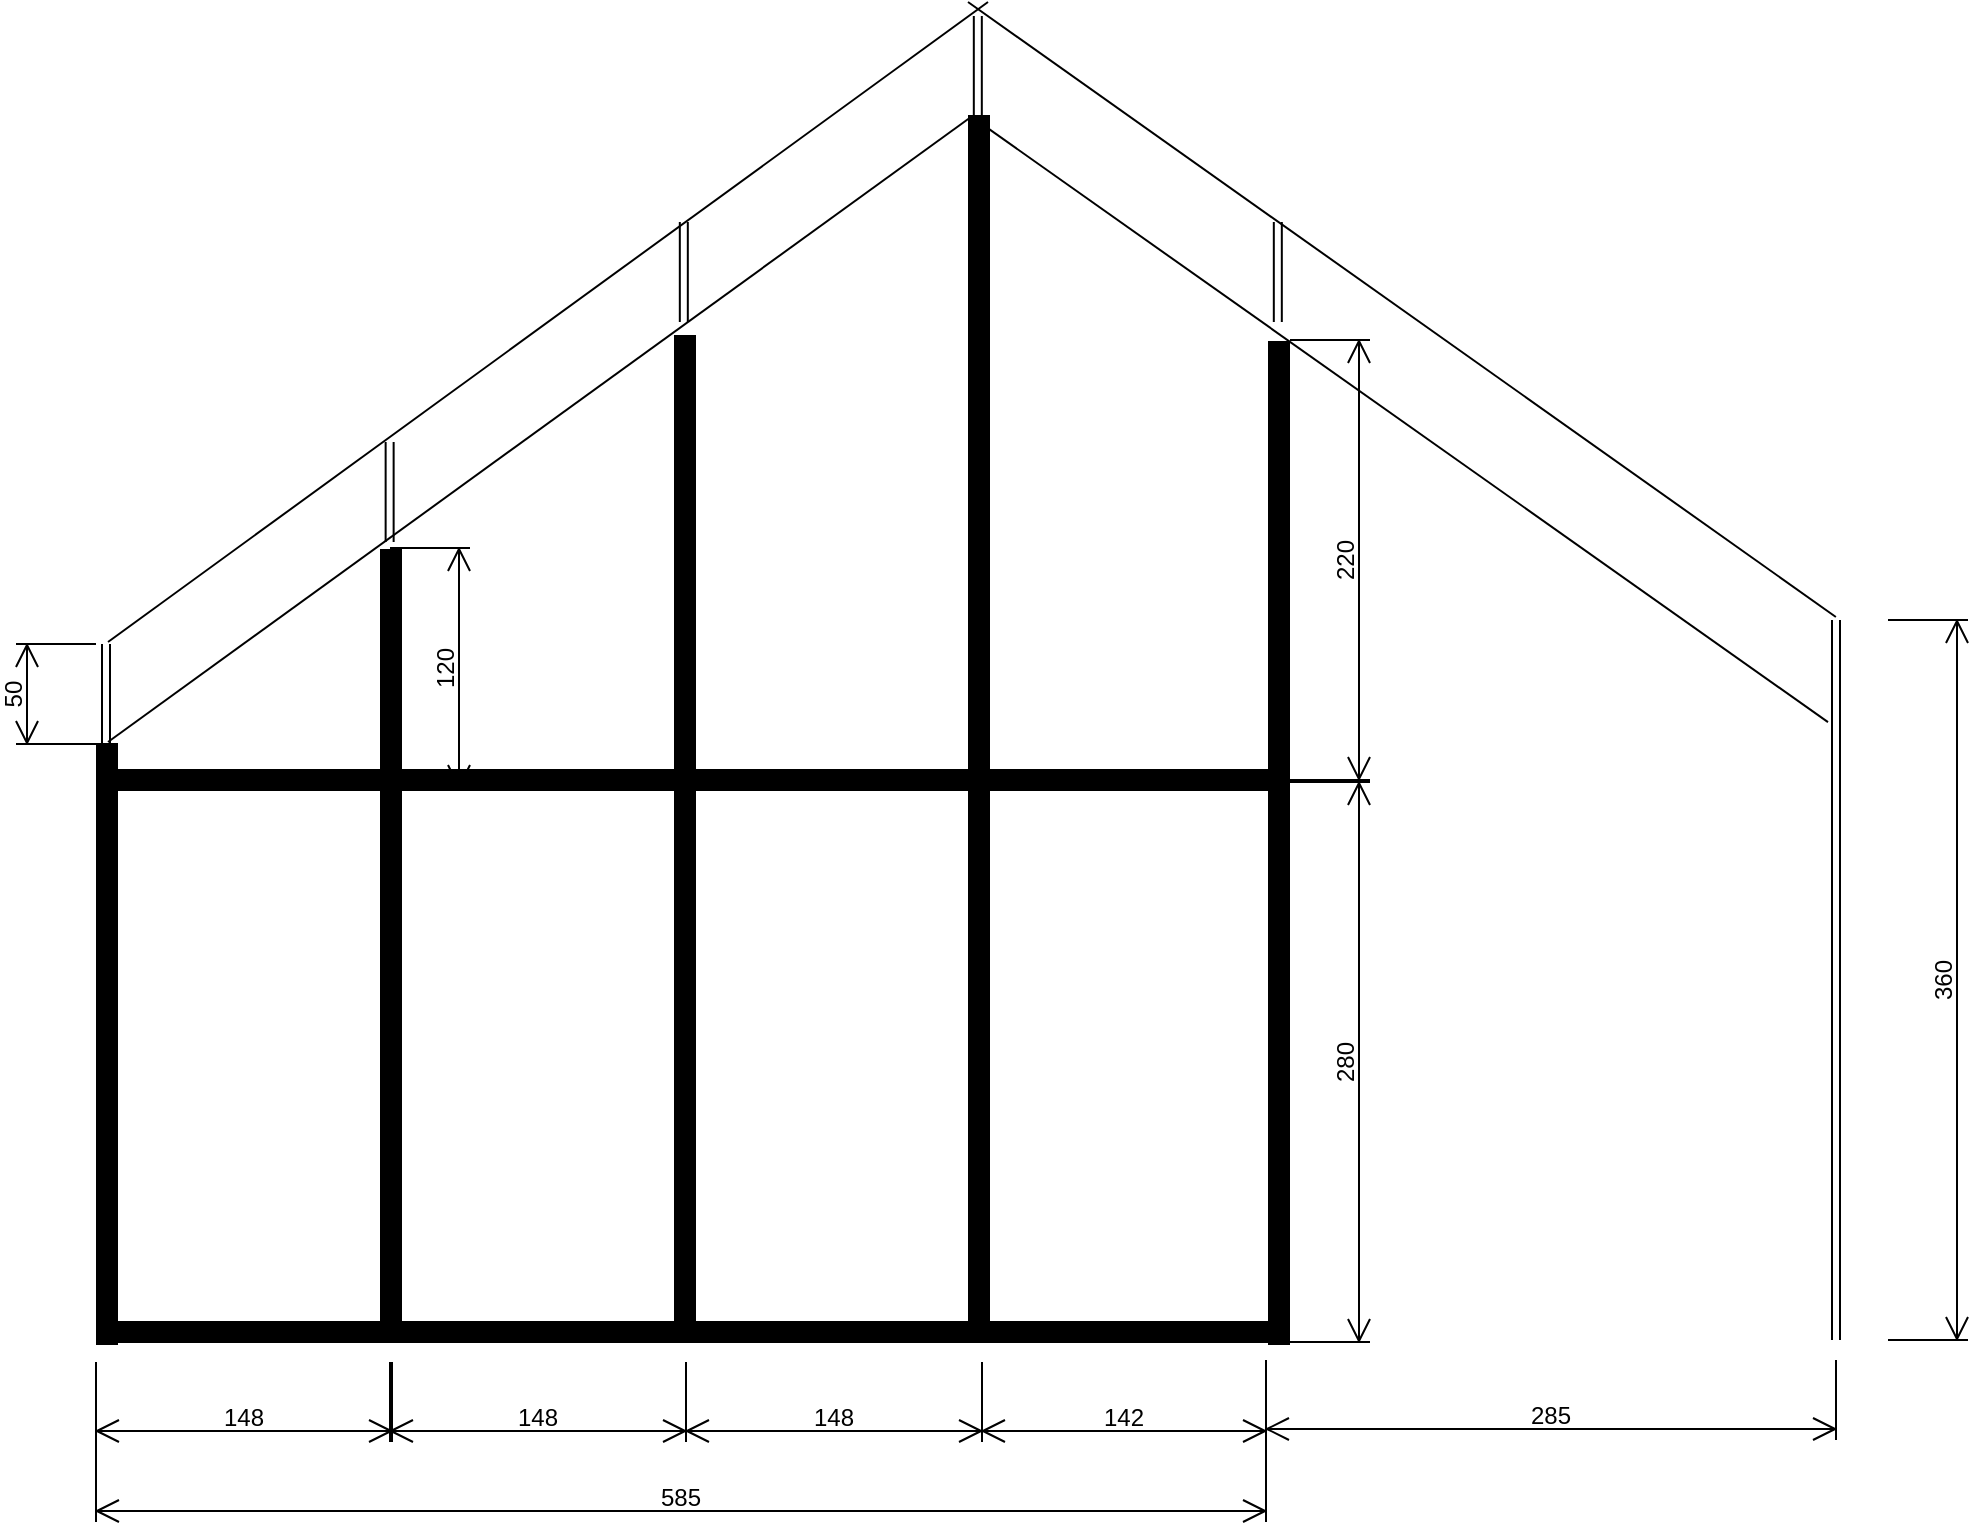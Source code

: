 <mxfile version="24.0.0" type="github" pages="5">
  <diagram name="base" id="PbctEbJeod6kHTm29f5o">
    <mxGraphModel dx="1164" dy="1007" grid="1" gridSize="10" guides="1" tooltips="1" connect="1" arrows="1" fold="1" page="1" pageScale="1" pageWidth="1169" pageHeight="827" math="0" shadow="0">
      <root>
        <mxCell id="0" />
        <mxCell id="1" parent="0" />
        <mxCell id="SruJZTlkexs7CL6EKC0s-4" value="" style="verticalLabelPosition=bottom;html=1;verticalAlign=top;align=center;shape=mxgraph.floorplan.wall;fillColor=strokeColor;direction=south;" vertex="1" parent="1">
          <mxGeometry x="760" y="441" width="11" height="280" as="geometry" />
        </mxCell>
        <mxCell id="SruJZTlkexs7CL6EKC0s-5" value="" style="verticalLabelPosition=bottom;html=1;verticalAlign=top;align=center;shape=mxgraph.floorplan.wall;fillColor=strokeColor;direction=south;" vertex="1" parent="1">
          <mxGeometry x="610" y="107" width="11" height="613" as="geometry" />
        </mxCell>
        <mxCell id="SruJZTlkexs7CL6EKC0s-7" value="" style="endArrow=none;html=1;rounded=0;entryX=0.003;entryY=0.649;entryDx=0;entryDy=0;entryPerimeter=0;exitX=0.139;exitY=1;exitDx=0;exitDy=0;exitPerimeter=0;" edge="1" parent="1" target="SruJZTlkexs7CL6EKC0s-5">
          <mxGeometry width="50" height="50" relative="1" as="geometry">
            <mxPoint x="1040.0" y="410.04" as="sourcePoint" />
            <mxPoint x="640" y="70" as="targetPoint" />
          </mxGeometry>
        </mxCell>
        <mxCell id="SruJZTlkexs7CL6EKC0s-8" value="" style="verticalLabelPosition=bottom;html=1;verticalAlign=top;align=center;shape=mxgraph.floorplan.wall;fillColor=strokeColor;direction=south;" vertex="1" parent="1">
          <mxGeometry x="760" y="220" width="11" height="220" as="geometry" />
        </mxCell>
        <mxCell id="SruJZTlkexs7CL6EKC0s-9" value="" style="endArrow=none;html=1;rounded=0;exitX=-0.007;exitY=0.642;exitDx=0;exitDy=0;exitPerimeter=0;" edge="1" parent="1">
          <mxGeometry width="50" height="50" relative="1" as="geometry">
            <mxPoint x="1043.938" y="357.48" as="sourcePoint" />
            <mxPoint x="610" y="50" as="targetPoint" />
          </mxGeometry>
        </mxCell>
        <mxCell id="SruJZTlkexs7CL6EKC0s-10" value="" style="verticalLabelPosition=bottom;html=1;verticalAlign=top;align=center;shape=mxgraph.floorplan.wall;fillColor=strokeColor;" vertex="1" parent="1">
          <mxGeometry x="469" y="710" width="290" height="10" as="geometry" />
        </mxCell>
        <mxCell id="SruJZTlkexs7CL6EKC0s-11" value="" style="verticalLabelPosition=bottom;html=1;verticalAlign=top;align=center;shape=mxgraph.floorplan.wall;fillColor=strokeColor;direction=south;" vertex="1" parent="1">
          <mxGeometry x="463" y="440" width="11" height="280" as="geometry" />
        </mxCell>
        <mxCell id="SruJZTlkexs7CL6EKC0s-12" value="" style="verticalLabelPosition=bottom;html=1;verticalAlign=top;align=center;shape=mxgraph.floorplan.wall;fillColor=strokeColor;direction=south;" vertex="1" parent="1">
          <mxGeometry x="463" y="217" width="11" height="220" as="geometry" />
        </mxCell>
        <mxCell id="SruJZTlkexs7CL6EKC0s-15" value="360" style="shape=dimension;direction=north;whiteSpace=wrap;html=1;align=center;points=[];verticalAlign=bottom;labelBackgroundColor=none;horizontal=0;spacingBottom=3;" vertex="1" parent="1">
          <mxGeometry x="1070" y="359" width="40" height="360" as="geometry" />
        </mxCell>
        <mxCell id="SruJZTlkexs7CL6EKC0s-16" value="285" style="shape=dimension;whiteSpace=wrap;html=1;align=center;points=[];verticalAlign=bottom;spacingBottom=3;labelBackgroundColor=none;" vertex="1" parent="1">
          <mxGeometry x="759" y="729" width="285" height="40" as="geometry" />
        </mxCell>
        <mxCell id="SruJZTlkexs7CL6EKC0s-17" value="142" style="shape=dimension;whiteSpace=wrap;html=1;align=center;points=[];verticalAlign=bottom;spacingBottom=3;labelBackgroundColor=none;" vertex="1" parent="1">
          <mxGeometry x="617" y="730" width="142" height="40" as="geometry" />
        </mxCell>
        <mxCell id="SruJZTlkexs7CL6EKC0s-18" value="148" style="shape=dimension;whiteSpace=wrap;html=1;align=center;points=[];verticalAlign=bottom;spacingBottom=3;labelBackgroundColor=none;" vertex="1" parent="1">
          <mxGeometry x="469" y="730" width="148" height="40" as="geometry" />
        </mxCell>
        <mxCell id="SruJZTlkexs7CL6EKC0s-19" value="280" style="shape=dimension;direction=north;whiteSpace=wrap;html=1;align=center;points=[];verticalAlign=bottom;labelBackgroundColor=none;horizontal=0;spacingBottom=3;" vertex="1" parent="1">
          <mxGeometry x="771" y="440" width="40" height="280" as="geometry" />
        </mxCell>
        <mxCell id="SruJZTlkexs7CL6EKC0s-20" value="220" style="shape=dimension;direction=north;whiteSpace=wrap;html=1;align=center;points=[];verticalAlign=bottom;labelBackgroundColor=none;horizontal=0;spacingBottom=3;" vertex="1" parent="1">
          <mxGeometry x="771" y="219" width="40" height="220" as="geometry" />
        </mxCell>
        <mxCell id="SruJZTlkexs7CL6EKC0s-23" value="" style="verticalLabelPosition=bottom;html=1;verticalAlign=top;align=center;shape=mxgraph.floorplan.wall;fillColor=strokeColor;" vertex="1" parent="1">
          <mxGeometry x="176" y="434" width="585" height="10" as="geometry" />
        </mxCell>
        <mxCell id="SruJZTlkexs7CL6EKC0s-24" value="585" style="shape=dimension;whiteSpace=wrap;html=1;align=center;points=[];verticalAlign=bottom;spacingBottom=3;labelBackgroundColor=none;" vertex="1" parent="1">
          <mxGeometry x="174" y="770" width="585" height="40" as="geometry" />
        </mxCell>
        <mxCell id="SruJZTlkexs7CL6EKC0s-25" value="" style="verticalLabelPosition=bottom;html=1;verticalAlign=top;align=center;shape=mxgraph.floorplan.wall;fillColor=strokeColor;direction=south;" vertex="1" parent="1">
          <mxGeometry x="174" y="440" width="11" height="280" as="geometry" />
        </mxCell>
        <mxCell id="SruJZTlkexs7CL6EKC0s-26" value="" style="verticalLabelPosition=bottom;html=1;verticalAlign=top;align=center;shape=mxgraph.floorplan.wall;fillColor=strokeColor;" vertex="1" parent="1">
          <mxGeometry x="176" y="710" width="585" height="10" as="geometry" />
        </mxCell>
        <mxCell id="SruJZTlkexs7CL6EKC0s-27" value="" style="verticalLabelPosition=bottom;html=1;verticalAlign=top;align=center;shape=mxgraph.floorplan.wall;fillColor=strokeColor;direction=south;" vertex="1" parent="1">
          <mxGeometry x="316" y="440" width="11" height="280" as="geometry" />
        </mxCell>
        <mxCell id="SruJZTlkexs7CL6EKC0s-28" value="148" style="shape=dimension;whiteSpace=wrap;html=1;align=center;points=[];verticalAlign=bottom;spacingBottom=3;labelBackgroundColor=none;" vertex="1" parent="1">
          <mxGeometry x="321" y="730" width="148" height="40" as="geometry" />
        </mxCell>
        <mxCell id="SruJZTlkexs7CL6EKC0s-29" value="148" style="shape=dimension;whiteSpace=wrap;html=1;align=center;points=[];verticalAlign=bottom;spacingBottom=3;labelBackgroundColor=none;" vertex="1" parent="1">
          <mxGeometry x="174" y="730" width="148" height="40" as="geometry" />
        </mxCell>
        <mxCell id="SruJZTlkexs7CL6EKC0s-31" value="" style="endArrow=none;html=1;rounded=0;entryX=0;entryY=0.802;entryDx=0;entryDy=0;entryPerimeter=0;" edge="1" parent="1" target="SruJZTlkexs7CL6EKC0s-5">
          <mxGeometry width="50" height="50" relative="1" as="geometry">
            <mxPoint x="180" y="420" as="sourcePoint" />
            <mxPoint x="628" y="113" as="targetPoint" />
          </mxGeometry>
        </mxCell>
        <mxCell id="SruJZTlkexs7CL6EKC0s-32" value="" style="endArrow=none;html=1;rounded=0;" edge="1" parent="1">
          <mxGeometry width="50" height="50" relative="1" as="geometry">
            <mxPoint x="180" y="370" as="sourcePoint" />
            <mxPoint x="620" y="50" as="targetPoint" />
          </mxGeometry>
        </mxCell>
        <mxCell id="SruJZTlkexs7CL6EKC0s-33" value="" style="verticalLabelPosition=bottom;html=1;verticalAlign=top;align=center;shape=mxgraph.floorplan.wall;fillColor=strokeColor;direction=south;" vertex="1" parent="1">
          <mxGeometry x="174" y="421" width="11" height="300" as="geometry" />
        </mxCell>
        <mxCell id="SruJZTlkexs7CL6EKC0s-34" value="120" style="shape=dimension;direction=north;whiteSpace=wrap;html=1;align=center;points=[];verticalAlign=bottom;labelBackgroundColor=none;horizontal=0;spacingBottom=3;" vertex="1" parent="1">
          <mxGeometry x="321" y="323" width="40" height="120" as="geometry" />
        </mxCell>
        <mxCell id="SruJZTlkexs7CL6EKC0s-35" value="" style="verticalLabelPosition=bottom;html=1;verticalAlign=top;align=center;shape=mxgraph.floorplan.wall;fillColor=strokeColor;direction=south;" vertex="1" parent="1">
          <mxGeometry x="316" y="324" width="11" height="120" as="geometry" />
        </mxCell>
        <mxCell id="SruJZTlkexs7CL6EKC0s-38" value="50" style="shape=dimension;direction=south;whiteSpace=wrap;html=1;align=center;points=[];verticalAlign=top;labelBackgroundColor=none;horizontal=0;spacingTop=-15;" vertex="1" parent="1">
          <mxGeometry x="134" y="371" width="40" height="50" as="geometry" />
        </mxCell>
        <mxCell id="SruJZTlkexs7CL6EKC0s-41" value="" style="shape=link;endArrow=classic;html=1;rounded=0;" edge="1" parent="1">
          <mxGeometry width="50" height="50" relative="1" as="geometry">
            <mxPoint x="179" y="421" as="sourcePoint" />
            <mxPoint x="179" y="371" as="targetPoint" />
          </mxGeometry>
        </mxCell>
        <mxCell id="SruJZTlkexs7CL6EKC0s-42" value="" style="shape=link;endArrow=classic;html=1;rounded=0;" edge="1" parent="1">
          <mxGeometry width="50" height="50" relative="1" as="geometry">
            <mxPoint x="764.91" y="210" as="sourcePoint" />
            <mxPoint x="764.91" y="160" as="targetPoint" />
          </mxGeometry>
        </mxCell>
        <mxCell id="SruJZTlkexs7CL6EKC0s-43" value="" style="shape=link;endArrow=classic;html=1;rounded=0;" edge="1" parent="1">
          <mxGeometry width="50" height="50" relative="1" as="geometry">
            <mxPoint x="320.82" y="320" as="sourcePoint" />
            <mxPoint x="320.82" y="270" as="targetPoint" />
          </mxGeometry>
        </mxCell>
        <mxCell id="SruJZTlkexs7CL6EKC0s-44" value="" style="shape=link;endArrow=classic;html=1;rounded=0;" edge="1" parent="1">
          <mxGeometry width="50" height="50" relative="1" as="geometry">
            <mxPoint x="467.91" y="210" as="sourcePoint" />
            <mxPoint x="467.91" y="160" as="targetPoint" />
          </mxGeometry>
        </mxCell>
        <mxCell id="SruJZTlkexs7CL6EKC0s-45" value="" style="shape=link;endArrow=classic;html=1;rounded=0;" edge="1" parent="1">
          <mxGeometry width="50" height="50" relative="1" as="geometry">
            <mxPoint x="614.91" y="107" as="sourcePoint" />
            <mxPoint x="614.91" y="57" as="targetPoint" />
          </mxGeometry>
        </mxCell>
        <mxCell id="SruJZTlkexs7CL6EKC0s-46" value="" style="shape=link;endArrow=classic;html=1;rounded=0;" edge="1" parent="1">
          <mxGeometry width="50" height="50" relative="1" as="geometry">
            <mxPoint x="1044" y="719" as="sourcePoint" />
            <mxPoint x="1044" y="359" as="targetPoint" />
          </mxGeometry>
        </mxCell>
      </root>
    </mxGraphModel>
  </diagram>
  <diagram name="small" id="-aOoQSxrE-_yn_72sQkF">
    <mxGraphModel dx="1164" dy="1007" grid="1" gridSize="10" guides="1" tooltips="1" connect="1" arrows="1" fold="1" page="1" pageScale="1" pageWidth="1169" pageHeight="827" math="0" shadow="0">
      <root>
        <mxCell id="dzKn_3qOLBlDFN9dyJ1--0" />
        <mxCell id="dzKn_3qOLBlDFN9dyJ1--1" parent="dzKn_3qOLBlDFN9dyJ1--0" />
        <mxCell id="dzKn_3qOLBlDFN9dyJ1--2" value="" style="verticalLabelPosition=bottom;html=1;verticalAlign=top;align=center;shape=mxgraph.floorplan.wall;fillColor=strokeColor;direction=south;" vertex="1" parent="dzKn_3qOLBlDFN9dyJ1--1">
          <mxGeometry x="760" y="441" width="11" height="280" as="geometry" />
        </mxCell>
        <mxCell id="dzKn_3qOLBlDFN9dyJ1--3" value="" style="verticalLabelPosition=bottom;html=1;verticalAlign=top;align=center;shape=mxgraph.floorplan.wall;fillColor=strokeColor;direction=south;" vertex="1" parent="dzKn_3qOLBlDFN9dyJ1--1">
          <mxGeometry x="610" y="107" width="11" height="613" as="geometry" />
        </mxCell>
        <mxCell id="dzKn_3qOLBlDFN9dyJ1--4" value="" style="endArrow=none;html=1;rounded=0;entryX=0.003;entryY=0.649;entryDx=0;entryDy=0;entryPerimeter=0;exitX=0.139;exitY=1;exitDx=0;exitDy=0;exitPerimeter=0;" edge="1" parent="dzKn_3qOLBlDFN9dyJ1--1" target="dzKn_3qOLBlDFN9dyJ1--3">
          <mxGeometry width="50" height="50" relative="1" as="geometry">
            <mxPoint x="1040.0" y="410.04" as="sourcePoint" />
            <mxPoint x="640" y="70" as="targetPoint" />
          </mxGeometry>
        </mxCell>
        <mxCell id="dzKn_3qOLBlDFN9dyJ1--5" value="" style="verticalLabelPosition=bottom;html=1;verticalAlign=top;align=center;shape=mxgraph.floorplan.wall;fillColor=strokeColor;direction=south;" vertex="1" parent="dzKn_3qOLBlDFN9dyJ1--1">
          <mxGeometry x="760" y="220" width="11" height="220" as="geometry" />
        </mxCell>
        <mxCell id="dzKn_3qOLBlDFN9dyJ1--6" value="" style="endArrow=none;html=1;rounded=0;exitX=-0.007;exitY=0.642;exitDx=0;exitDy=0;exitPerimeter=0;" edge="1" parent="dzKn_3qOLBlDFN9dyJ1--1">
          <mxGeometry width="50" height="50" relative="1" as="geometry">
            <mxPoint x="1043.938" y="357.48" as="sourcePoint" />
            <mxPoint x="610" y="50" as="targetPoint" />
          </mxGeometry>
        </mxCell>
        <mxCell id="dzKn_3qOLBlDFN9dyJ1--7" value="" style="verticalLabelPosition=bottom;html=1;verticalAlign=top;align=center;shape=mxgraph.floorplan.wall;fillColor=strokeColor;" vertex="1" parent="dzKn_3qOLBlDFN9dyJ1--1">
          <mxGeometry x="469" y="710" width="290" height="10" as="geometry" />
        </mxCell>
        <mxCell id="dzKn_3qOLBlDFN9dyJ1--8" value="" style="verticalLabelPosition=bottom;html=1;verticalAlign=top;align=center;shape=mxgraph.floorplan.wall;fillColor=strokeColor;direction=south;" vertex="1" parent="dzKn_3qOLBlDFN9dyJ1--1">
          <mxGeometry x="463" y="440" width="11" height="280" as="geometry" />
        </mxCell>
        <mxCell id="dzKn_3qOLBlDFN9dyJ1--9" value="" style="verticalLabelPosition=bottom;html=1;verticalAlign=top;align=center;shape=mxgraph.floorplan.wall;fillColor=strokeColor;direction=south;" vertex="1" parent="dzKn_3qOLBlDFN9dyJ1--1">
          <mxGeometry x="463" y="217" width="11" height="220" as="geometry" />
        </mxCell>
        <mxCell id="dzKn_3qOLBlDFN9dyJ1--10" value="360" style="shape=dimension;direction=north;whiteSpace=wrap;html=1;align=center;points=[];verticalAlign=bottom;labelBackgroundColor=none;horizontal=0;spacingBottom=3;" vertex="1" parent="dzKn_3qOLBlDFN9dyJ1--1">
          <mxGeometry x="1070" y="359" width="40" height="360" as="geometry" />
        </mxCell>
        <mxCell id="dzKn_3qOLBlDFN9dyJ1--11" value="285" style="shape=dimension;whiteSpace=wrap;html=1;align=center;points=[];verticalAlign=bottom;spacingBottom=3;labelBackgroundColor=none;" vertex="1" parent="dzKn_3qOLBlDFN9dyJ1--1">
          <mxGeometry x="759" y="729" width="285" height="40" as="geometry" />
        </mxCell>
        <mxCell id="dzKn_3qOLBlDFN9dyJ1--12" value="142" style="shape=dimension;whiteSpace=wrap;html=1;align=center;points=[];verticalAlign=bottom;spacingBottom=3;labelBackgroundColor=none;" vertex="1" parent="dzKn_3qOLBlDFN9dyJ1--1">
          <mxGeometry x="617" y="730" width="142" height="40" as="geometry" />
        </mxCell>
        <mxCell id="dzKn_3qOLBlDFN9dyJ1--13" value="148" style="shape=dimension;whiteSpace=wrap;html=1;align=center;points=[];verticalAlign=bottom;spacingBottom=3;labelBackgroundColor=none;" vertex="1" parent="dzKn_3qOLBlDFN9dyJ1--1">
          <mxGeometry x="469" y="730" width="148" height="40" as="geometry" />
        </mxCell>
        <mxCell id="dzKn_3qOLBlDFN9dyJ1--14" value="280" style="shape=dimension;direction=north;whiteSpace=wrap;html=1;align=center;points=[];verticalAlign=bottom;labelBackgroundColor=none;horizontal=0;spacingBottom=3;" vertex="1" parent="dzKn_3qOLBlDFN9dyJ1--1">
          <mxGeometry x="771" y="440" width="40" height="280" as="geometry" />
        </mxCell>
        <mxCell id="dzKn_3qOLBlDFN9dyJ1--15" value="220" style="shape=dimension;direction=north;whiteSpace=wrap;html=1;align=center;points=[];verticalAlign=bottom;labelBackgroundColor=none;horizontal=0;spacingBottom=3;" vertex="1" parent="dzKn_3qOLBlDFN9dyJ1--1">
          <mxGeometry x="771" y="219" width="40" height="220" as="geometry" />
        </mxCell>
        <mxCell id="dzKn_3qOLBlDFN9dyJ1--16" value="" style="verticalLabelPosition=bottom;html=1;verticalAlign=top;align=center;shape=mxgraph.floorplan.wall;fillColor=strokeColor;" vertex="1" parent="dzKn_3qOLBlDFN9dyJ1--1">
          <mxGeometry x="176" y="434" width="585" height="10" as="geometry" />
        </mxCell>
        <mxCell id="dzKn_3qOLBlDFN9dyJ1--17" value="585" style="shape=dimension;whiteSpace=wrap;html=1;align=center;points=[];verticalAlign=bottom;spacingBottom=3;labelBackgroundColor=none;" vertex="1" parent="dzKn_3qOLBlDFN9dyJ1--1">
          <mxGeometry x="174" y="770" width="585" height="40" as="geometry" />
        </mxCell>
        <mxCell id="dzKn_3qOLBlDFN9dyJ1--18" value="" style="verticalLabelPosition=bottom;html=1;verticalAlign=top;align=center;shape=mxgraph.floorplan.wall;fillColor=strokeColor;direction=south;" vertex="1" parent="dzKn_3qOLBlDFN9dyJ1--1">
          <mxGeometry x="174" y="440" width="11" height="280" as="geometry" />
        </mxCell>
        <mxCell id="dzKn_3qOLBlDFN9dyJ1--19" value="" style="verticalLabelPosition=bottom;html=1;verticalAlign=top;align=center;shape=mxgraph.floorplan.wall;fillColor=strokeColor;" vertex="1" parent="dzKn_3qOLBlDFN9dyJ1--1">
          <mxGeometry x="176" y="710" width="585" height="10" as="geometry" />
        </mxCell>
        <mxCell id="dzKn_3qOLBlDFN9dyJ1--20" value="" style="verticalLabelPosition=bottom;html=1;verticalAlign=top;align=center;shape=mxgraph.floorplan.wall;fillColor=strokeColor;direction=south;" vertex="1" parent="dzKn_3qOLBlDFN9dyJ1--1">
          <mxGeometry x="316" y="440" width="11" height="280" as="geometry" />
        </mxCell>
        <mxCell id="dzKn_3qOLBlDFN9dyJ1--21" value="148" style="shape=dimension;whiteSpace=wrap;html=1;align=center;points=[];verticalAlign=bottom;spacingBottom=3;labelBackgroundColor=none;" vertex="1" parent="dzKn_3qOLBlDFN9dyJ1--1">
          <mxGeometry x="321" y="730" width="148" height="40" as="geometry" />
        </mxCell>
        <mxCell id="dzKn_3qOLBlDFN9dyJ1--22" value="148" style="shape=dimension;whiteSpace=wrap;html=1;align=center;points=[];verticalAlign=bottom;spacingBottom=3;labelBackgroundColor=none;" vertex="1" parent="dzKn_3qOLBlDFN9dyJ1--1">
          <mxGeometry x="174" y="730" width="148" height="40" as="geometry" />
        </mxCell>
        <mxCell id="dzKn_3qOLBlDFN9dyJ1--23" value="" style="endArrow=none;html=1;rounded=0;entryX=0;entryY=0.802;entryDx=0;entryDy=0;entryPerimeter=0;" edge="1" parent="dzKn_3qOLBlDFN9dyJ1--1" target="dzKn_3qOLBlDFN9dyJ1--3">
          <mxGeometry width="50" height="50" relative="1" as="geometry">
            <mxPoint x="180" y="420" as="sourcePoint" />
            <mxPoint x="628" y="113" as="targetPoint" />
          </mxGeometry>
        </mxCell>
        <mxCell id="dzKn_3qOLBlDFN9dyJ1--24" value="" style="endArrow=none;html=1;rounded=0;" edge="1" parent="dzKn_3qOLBlDFN9dyJ1--1">
          <mxGeometry width="50" height="50" relative="1" as="geometry">
            <mxPoint x="180" y="370" as="sourcePoint" />
            <mxPoint x="620" y="50" as="targetPoint" />
          </mxGeometry>
        </mxCell>
        <mxCell id="dzKn_3qOLBlDFN9dyJ1--25" value="" style="verticalLabelPosition=bottom;html=1;verticalAlign=top;align=center;shape=mxgraph.floorplan.wall;fillColor=strokeColor;direction=south;" vertex="1" parent="dzKn_3qOLBlDFN9dyJ1--1">
          <mxGeometry x="174" y="421" width="11" height="300" as="geometry" />
        </mxCell>
        <mxCell id="dzKn_3qOLBlDFN9dyJ1--27" value="" style="verticalLabelPosition=bottom;html=1;verticalAlign=top;align=center;shape=mxgraph.floorplan.wall;fillColor=strokeColor;direction=south;" vertex="1" parent="dzKn_3qOLBlDFN9dyJ1--1">
          <mxGeometry x="316" y="324" width="11" height="120" as="geometry" />
        </mxCell>
        <mxCell id="dzKn_3qOLBlDFN9dyJ1--28" value="50" style="shape=dimension;direction=south;whiteSpace=wrap;html=1;align=center;points=[];verticalAlign=top;labelBackgroundColor=none;horizontal=0;spacingTop=-15;" vertex="1" parent="dzKn_3qOLBlDFN9dyJ1--1">
          <mxGeometry x="134" y="371" width="40" height="50" as="geometry" />
        </mxCell>
        <mxCell id="dzKn_3qOLBlDFN9dyJ1--29" value="" style="shape=link;endArrow=classic;html=1;rounded=0;" edge="1" parent="dzKn_3qOLBlDFN9dyJ1--1">
          <mxGeometry width="50" height="50" relative="1" as="geometry">
            <mxPoint x="179" y="421" as="sourcePoint" />
            <mxPoint x="179" y="371" as="targetPoint" />
          </mxGeometry>
        </mxCell>
        <mxCell id="dzKn_3qOLBlDFN9dyJ1--30" value="" style="shape=link;endArrow=classic;html=1;rounded=0;" edge="1" parent="dzKn_3qOLBlDFN9dyJ1--1">
          <mxGeometry width="50" height="50" relative="1" as="geometry">
            <mxPoint x="764.91" y="210" as="sourcePoint" />
            <mxPoint x="764.91" y="160" as="targetPoint" />
          </mxGeometry>
        </mxCell>
        <mxCell id="dzKn_3qOLBlDFN9dyJ1--31" value="" style="shape=link;endArrow=classic;html=1;rounded=0;" edge="1" parent="dzKn_3qOLBlDFN9dyJ1--1">
          <mxGeometry width="50" height="50" relative="1" as="geometry">
            <mxPoint x="320.82" y="320" as="sourcePoint" />
            <mxPoint x="320.82" y="270" as="targetPoint" />
          </mxGeometry>
        </mxCell>
        <mxCell id="dzKn_3qOLBlDFN9dyJ1--32" value="" style="shape=link;endArrow=classic;html=1;rounded=0;" edge="1" parent="dzKn_3qOLBlDFN9dyJ1--1">
          <mxGeometry width="50" height="50" relative="1" as="geometry">
            <mxPoint x="467.91" y="210" as="sourcePoint" />
            <mxPoint x="467.91" y="160" as="targetPoint" />
          </mxGeometry>
        </mxCell>
        <mxCell id="dzKn_3qOLBlDFN9dyJ1--33" value="" style="shape=link;endArrow=classic;html=1;rounded=0;" edge="1" parent="dzKn_3qOLBlDFN9dyJ1--1">
          <mxGeometry width="50" height="50" relative="1" as="geometry">
            <mxPoint x="614.91" y="107" as="sourcePoint" />
            <mxPoint x="614.91" y="57" as="targetPoint" />
          </mxGeometry>
        </mxCell>
        <mxCell id="dzKn_3qOLBlDFN9dyJ1--34" value="" style="shape=link;endArrow=classic;html=1;rounded=0;" edge="1" parent="dzKn_3qOLBlDFN9dyJ1--1">
          <mxGeometry width="50" height="50" relative="1" as="geometry">
            <mxPoint x="1044" y="719" as="sourcePoint" />
            <mxPoint x="1044" y="359" as="targetPoint" />
          </mxGeometry>
        </mxCell>
        <mxCell id="xvoMGdXsXagMGZ1NTjeY-0" value="310" style="shape=dimension;direction=north;whiteSpace=wrap;html=1;align=center;points=[];verticalAlign=bottom;labelBackgroundColor=none;horizontal=0;spacingBottom=3;" vertex="1" parent="dzKn_3qOLBlDFN9dyJ1--1">
          <mxGeometry x="474" y="408" width="40" height="310" as="geometry" />
        </mxCell>
        <mxCell id="xvoMGdXsXagMGZ1NTjeY-3" value="" style="shape=link;endArrow=classic;html=1;rounded=0;exitX=1.006;exitY=-0.075;exitDx=0;exitDy=0;exitPerimeter=0;entryX=0.004;entryY=0.649;entryDx=0;entryDy=0;entryPerimeter=0;" edge="1" parent="dzKn_3qOLBlDFN9dyJ1--1" source="xvoMGdXsXagMGZ1NTjeY-0" target="dzKn_3qOLBlDFN9dyJ1--5">
          <mxGeometry width="50" height="50" relative="1" as="geometry">
            <mxPoint x="860" y="450" as="sourcePoint" />
            <mxPoint x="960" y="100" as="targetPoint" />
          </mxGeometry>
        </mxCell>
        <mxCell id="KIeSIozlGoA8HFaR3EXK-0" value="" style="shape=link;endArrow=classic;html=1;rounded=0;" edge="1" parent="dzKn_3qOLBlDFN9dyJ1--1">
          <mxGeometry width="50" height="50" relative="1" as="geometry">
            <mxPoint x="467" y="415" as="sourcePoint" />
            <mxPoint x="327" y="315" as="targetPoint" />
          </mxGeometry>
        </mxCell>
      </root>
    </mxGraphModel>
  </diagram>
  <diagram name="smallFilled" id="UpXj4NrTIR4rbngJm9ph">
    <mxGraphModel dx="1358" dy="1175" grid="1" gridSize="10" guides="1" tooltips="1" connect="1" arrows="1" fold="1" page="1" pageScale="1" pageWidth="1169" pageHeight="827" math="0" shadow="0">
      <root>
        <mxCell id="3sT6QiTCgwPDsizwPSsi-0" />
        <mxCell id="3sT6QiTCgwPDsizwPSsi-1" parent="3sT6QiTCgwPDsizwPSsi-0" />
        <mxCell id="3sT6QiTCgwPDsizwPSsi-2" value="" style="verticalLabelPosition=bottom;html=1;verticalAlign=top;align=center;shape=mxgraph.floorplan.wall;fillColor=strokeColor;direction=south;" vertex="1" parent="3sT6QiTCgwPDsizwPSsi-1">
          <mxGeometry x="760" y="441" width="11" height="280" as="geometry" />
        </mxCell>
        <mxCell id="3sT6QiTCgwPDsizwPSsi-3" value="" style="verticalLabelPosition=bottom;html=1;verticalAlign=top;align=center;shape=mxgraph.floorplan.wall;fillColor=strokeColor;direction=south;" vertex="1" parent="3sT6QiTCgwPDsizwPSsi-1">
          <mxGeometry x="610" y="107" width="11" height="613" as="geometry" />
        </mxCell>
        <mxCell id="3sT6QiTCgwPDsizwPSsi-4" value="" style="endArrow=none;html=1;rounded=0;entryX=0.003;entryY=0.649;entryDx=0;entryDy=0;entryPerimeter=0;exitX=0.139;exitY=1;exitDx=0;exitDy=0;exitPerimeter=0;" edge="1" parent="3sT6QiTCgwPDsizwPSsi-1" target="3sT6QiTCgwPDsizwPSsi-3">
          <mxGeometry width="50" height="50" relative="1" as="geometry">
            <mxPoint x="1040.0" y="410.04" as="sourcePoint" />
            <mxPoint x="640" y="70" as="targetPoint" />
          </mxGeometry>
        </mxCell>
        <mxCell id="3sT6QiTCgwPDsizwPSsi-5" value="" style="verticalLabelPosition=bottom;html=1;verticalAlign=top;align=center;shape=mxgraph.floorplan.wall;fillColor=strokeColor;direction=south;" vertex="1" parent="3sT6QiTCgwPDsizwPSsi-1">
          <mxGeometry x="760" y="220" width="11" height="220" as="geometry" />
        </mxCell>
        <mxCell id="3sT6QiTCgwPDsizwPSsi-6" value="" style="endArrow=none;html=1;rounded=0;exitX=-0.007;exitY=0.642;exitDx=0;exitDy=0;exitPerimeter=0;" edge="1" parent="3sT6QiTCgwPDsizwPSsi-1">
          <mxGeometry width="50" height="50" relative="1" as="geometry">
            <mxPoint x="1043.938" y="357.48" as="sourcePoint" />
            <mxPoint x="610" y="50" as="targetPoint" />
          </mxGeometry>
        </mxCell>
        <mxCell id="3sT6QiTCgwPDsizwPSsi-7" value="" style="verticalLabelPosition=bottom;html=1;verticalAlign=top;align=center;shape=mxgraph.floorplan.wall;fillColor=strokeColor;" vertex="1" parent="3sT6QiTCgwPDsizwPSsi-1">
          <mxGeometry x="469" y="710" width="290" height="10" as="geometry" />
        </mxCell>
        <mxCell id="3sT6QiTCgwPDsizwPSsi-8" value="" style="verticalLabelPosition=bottom;html=1;verticalAlign=top;align=center;shape=mxgraph.floorplan.wall;fillColor=strokeColor;direction=south;" vertex="1" parent="3sT6QiTCgwPDsizwPSsi-1">
          <mxGeometry x="463" y="440" width="11" height="280" as="geometry" />
        </mxCell>
        <mxCell id="3sT6QiTCgwPDsizwPSsi-9" value="" style="verticalLabelPosition=bottom;html=1;verticalAlign=top;align=center;shape=mxgraph.floorplan.wall;fillColor=strokeColor;direction=south;" vertex="1" parent="3sT6QiTCgwPDsizwPSsi-1">
          <mxGeometry x="463" y="217" width="11" height="220" as="geometry" />
        </mxCell>
        <mxCell id="3sT6QiTCgwPDsizwPSsi-10" value="360" style="shape=dimension;direction=north;whiteSpace=wrap;html=1;align=center;points=[];verticalAlign=bottom;labelBackgroundColor=none;horizontal=0;spacingBottom=3;" vertex="1" parent="3sT6QiTCgwPDsizwPSsi-1">
          <mxGeometry x="1070" y="359" width="40" height="360" as="geometry" />
        </mxCell>
        <mxCell id="3sT6QiTCgwPDsizwPSsi-11" value="285" style="shape=dimension;whiteSpace=wrap;html=1;align=center;points=[];verticalAlign=bottom;spacingBottom=3;labelBackgroundColor=none;" vertex="1" parent="3sT6QiTCgwPDsizwPSsi-1">
          <mxGeometry x="759" y="729" width="285" height="40" as="geometry" />
        </mxCell>
        <mxCell id="3sT6QiTCgwPDsizwPSsi-12" value="142" style="shape=dimension;whiteSpace=wrap;html=1;align=center;points=[];verticalAlign=bottom;spacingBottom=3;labelBackgroundColor=none;" vertex="1" parent="3sT6QiTCgwPDsizwPSsi-1">
          <mxGeometry x="617" y="730" width="142" height="40" as="geometry" />
        </mxCell>
        <mxCell id="3sT6QiTCgwPDsizwPSsi-13" value="148" style="shape=dimension;whiteSpace=wrap;html=1;align=center;points=[];verticalAlign=bottom;spacingBottom=3;labelBackgroundColor=none;" vertex="1" parent="3sT6QiTCgwPDsizwPSsi-1">
          <mxGeometry x="469" y="730" width="148" height="40" as="geometry" />
        </mxCell>
        <mxCell id="3sT6QiTCgwPDsizwPSsi-14" value="280" style="shape=dimension;direction=north;whiteSpace=wrap;html=1;align=center;points=[];verticalAlign=bottom;labelBackgroundColor=none;horizontal=0;spacingBottom=3;" vertex="1" parent="3sT6QiTCgwPDsizwPSsi-1">
          <mxGeometry x="771" y="440" width="40" height="280" as="geometry" />
        </mxCell>
        <mxCell id="3sT6QiTCgwPDsizwPSsi-15" value="220" style="shape=dimension;direction=north;whiteSpace=wrap;html=1;align=center;points=[];verticalAlign=bottom;labelBackgroundColor=none;horizontal=0;spacingBottom=3;" vertex="1" parent="3sT6QiTCgwPDsizwPSsi-1">
          <mxGeometry x="771" y="219" width="40" height="220" as="geometry" />
        </mxCell>
        <mxCell id="3sT6QiTCgwPDsizwPSsi-16" value="" style="verticalLabelPosition=bottom;html=1;verticalAlign=top;align=center;shape=mxgraph.floorplan.wall;fillColor=strokeColor;" vertex="1" parent="3sT6QiTCgwPDsizwPSsi-1">
          <mxGeometry x="176" y="434" width="585" height="10" as="geometry" />
        </mxCell>
        <mxCell id="3sT6QiTCgwPDsizwPSsi-17" value="585" style="shape=dimension;whiteSpace=wrap;html=1;align=center;points=[];verticalAlign=bottom;spacingBottom=3;labelBackgroundColor=none;" vertex="1" parent="3sT6QiTCgwPDsizwPSsi-1">
          <mxGeometry x="174" y="770" width="585" height="40" as="geometry" />
        </mxCell>
        <mxCell id="3sT6QiTCgwPDsizwPSsi-18" value="" style="verticalLabelPosition=bottom;html=1;verticalAlign=top;align=center;shape=mxgraph.floorplan.wall;fillColor=strokeColor;direction=south;" vertex="1" parent="3sT6QiTCgwPDsizwPSsi-1">
          <mxGeometry x="174" y="440" width="11" height="280" as="geometry" />
        </mxCell>
        <mxCell id="3sT6QiTCgwPDsizwPSsi-19" value="" style="verticalLabelPosition=bottom;html=1;verticalAlign=top;align=center;shape=mxgraph.floorplan.wall;fillColor=strokeColor;" vertex="1" parent="3sT6QiTCgwPDsizwPSsi-1">
          <mxGeometry x="176" y="710" width="585" height="10" as="geometry" />
        </mxCell>
        <mxCell id="3sT6QiTCgwPDsizwPSsi-20" value="" style="verticalLabelPosition=bottom;html=1;verticalAlign=top;align=center;shape=mxgraph.floorplan.wall;fillColor=strokeColor;direction=south;" vertex="1" parent="3sT6QiTCgwPDsizwPSsi-1">
          <mxGeometry x="316" y="440" width="11" height="280" as="geometry" />
        </mxCell>
        <mxCell id="3sT6QiTCgwPDsizwPSsi-21" value="148" style="shape=dimension;whiteSpace=wrap;html=1;align=center;points=[];verticalAlign=bottom;spacingBottom=3;labelBackgroundColor=none;" vertex="1" parent="3sT6QiTCgwPDsizwPSsi-1">
          <mxGeometry x="321" y="730" width="148" height="40" as="geometry" />
        </mxCell>
        <mxCell id="3sT6QiTCgwPDsizwPSsi-22" value="148" style="shape=dimension;whiteSpace=wrap;html=1;align=center;points=[];verticalAlign=bottom;spacingBottom=3;labelBackgroundColor=none;" vertex="1" parent="3sT6QiTCgwPDsizwPSsi-1">
          <mxGeometry x="174" y="730" width="148" height="40" as="geometry" />
        </mxCell>
        <mxCell id="3sT6QiTCgwPDsizwPSsi-23" value="" style="endArrow=none;html=1;rounded=0;entryX=0;entryY=0.802;entryDx=0;entryDy=0;entryPerimeter=0;" edge="1" parent="3sT6QiTCgwPDsizwPSsi-1" target="3sT6QiTCgwPDsizwPSsi-3">
          <mxGeometry width="50" height="50" relative="1" as="geometry">
            <mxPoint x="180" y="420" as="sourcePoint" />
            <mxPoint x="628" y="113" as="targetPoint" />
          </mxGeometry>
        </mxCell>
        <mxCell id="3sT6QiTCgwPDsizwPSsi-24" value="" style="endArrow=none;html=1;rounded=0;" edge="1" parent="3sT6QiTCgwPDsizwPSsi-1">
          <mxGeometry width="50" height="50" relative="1" as="geometry">
            <mxPoint x="180" y="370" as="sourcePoint" />
            <mxPoint x="620" y="50" as="targetPoint" />
          </mxGeometry>
        </mxCell>
        <mxCell id="3sT6QiTCgwPDsizwPSsi-25" value="" style="verticalLabelPosition=bottom;html=1;verticalAlign=top;align=center;shape=mxgraph.floorplan.wall;fillColor=strokeColor;direction=south;" vertex="1" parent="3sT6QiTCgwPDsizwPSsi-1">
          <mxGeometry x="174" y="421" width="11" height="300" as="geometry" />
        </mxCell>
        <mxCell id="3sT6QiTCgwPDsizwPSsi-26" value="" style="verticalLabelPosition=bottom;html=1;verticalAlign=top;align=center;shape=mxgraph.floorplan.wall;fillColor=strokeColor;direction=south;" vertex="1" parent="3sT6QiTCgwPDsizwPSsi-1">
          <mxGeometry x="316" y="324" width="11" height="120" as="geometry" />
        </mxCell>
        <mxCell id="3sT6QiTCgwPDsizwPSsi-27" value="50" style="shape=dimension;direction=south;whiteSpace=wrap;html=1;align=center;points=[];verticalAlign=top;labelBackgroundColor=none;horizontal=0;spacingTop=-15;" vertex="1" parent="3sT6QiTCgwPDsizwPSsi-1">
          <mxGeometry x="134" y="371" width="40" height="50" as="geometry" />
        </mxCell>
        <mxCell id="3sT6QiTCgwPDsizwPSsi-28" value="" style="shape=link;endArrow=classic;html=1;rounded=0;" edge="1" parent="3sT6QiTCgwPDsizwPSsi-1">
          <mxGeometry width="50" height="50" relative="1" as="geometry">
            <mxPoint x="179" y="421" as="sourcePoint" />
            <mxPoint x="179" y="371" as="targetPoint" />
          </mxGeometry>
        </mxCell>
        <mxCell id="3sT6QiTCgwPDsizwPSsi-29" value="" style="shape=link;endArrow=classic;html=1;rounded=0;" edge="1" parent="3sT6QiTCgwPDsizwPSsi-1">
          <mxGeometry width="50" height="50" relative="1" as="geometry">
            <mxPoint x="764.91" y="210" as="sourcePoint" />
            <mxPoint x="764.91" y="160" as="targetPoint" />
          </mxGeometry>
        </mxCell>
        <mxCell id="3sT6QiTCgwPDsizwPSsi-30" value="" style="shape=link;endArrow=classic;html=1;rounded=0;" edge="1" parent="3sT6QiTCgwPDsizwPSsi-1">
          <mxGeometry width="50" height="50" relative="1" as="geometry">
            <mxPoint x="320.82" y="320" as="sourcePoint" />
            <mxPoint x="320.82" y="270" as="targetPoint" />
          </mxGeometry>
        </mxCell>
        <mxCell id="3sT6QiTCgwPDsizwPSsi-31" value="" style="shape=link;endArrow=classic;html=1;rounded=0;" edge="1" parent="3sT6QiTCgwPDsizwPSsi-1">
          <mxGeometry width="50" height="50" relative="1" as="geometry">
            <mxPoint x="467.91" y="210" as="sourcePoint" />
            <mxPoint x="467.91" y="160" as="targetPoint" />
          </mxGeometry>
        </mxCell>
        <mxCell id="3sT6QiTCgwPDsizwPSsi-32" value="" style="shape=link;endArrow=classic;html=1;rounded=0;" edge="1" parent="3sT6QiTCgwPDsizwPSsi-1">
          <mxGeometry width="50" height="50" relative="1" as="geometry">
            <mxPoint x="614.91" y="107" as="sourcePoint" />
            <mxPoint x="614.91" y="57" as="targetPoint" />
          </mxGeometry>
        </mxCell>
        <mxCell id="3sT6QiTCgwPDsizwPSsi-33" value="" style="shape=link;endArrow=classic;html=1;rounded=0;" edge="1" parent="3sT6QiTCgwPDsizwPSsi-1">
          <mxGeometry width="50" height="50" relative="1" as="geometry">
            <mxPoint x="1044" y="719" as="sourcePoint" />
            <mxPoint x="1044" y="359" as="targetPoint" />
          </mxGeometry>
        </mxCell>
        <mxCell id="3sT6QiTCgwPDsizwPSsi-35" value="" style="shape=link;endArrow=classic;html=1;rounded=0;entryX=0.004;entryY=0.649;entryDx=0;entryDy=0;entryPerimeter=0;" edge="1" parent="3sT6QiTCgwPDsizwPSsi-1" target="3sT6QiTCgwPDsizwPSsi-5">
          <mxGeometry width="50" height="50" relative="1" as="geometry">
            <mxPoint x="471" y="410" as="sourcePoint" />
            <mxPoint x="960" y="100" as="targetPoint" />
          </mxGeometry>
        </mxCell>
        <mxCell id="3sT6QiTCgwPDsizwPSsi-36" value="" style="shape=link;endArrow=classic;html=1;rounded=0;" edge="1" parent="3sT6QiTCgwPDsizwPSsi-1">
          <mxGeometry width="50" height="50" relative="1" as="geometry">
            <mxPoint x="467" y="415" as="sourcePoint" />
            <mxPoint x="327" y="315" as="targetPoint" />
          </mxGeometry>
        </mxCell>
        <mxCell id="_XBzjZx7LNuaR-ajc_96-1" value="" style="endArrow=none;html=1;rounded=0;strokeWidth=4;" edge="1" parent="3sT6QiTCgwPDsizwPSsi-1">
          <mxGeometry width="50" height="50" relative="1" as="geometry">
            <mxPoint x="748.57" y="719" as="sourcePoint" />
            <mxPoint x="749" y="229" as="targetPoint" />
          </mxGeometry>
        </mxCell>
        <mxCell id="_XBzjZx7LNuaR-ajc_96-3" value="" style="endArrow=none;html=1;rounded=0;strokeWidth=4;" edge="1" parent="3sT6QiTCgwPDsizwPSsi-1">
          <mxGeometry width="50" height="50" relative="1" as="geometry">
            <mxPoint x="734" y="720" as="sourcePoint" />
            <mxPoint x="734.43" y="240" as="targetPoint" />
          </mxGeometry>
        </mxCell>
        <mxCell id="_XBzjZx7LNuaR-ajc_96-5" value="" style="endArrow=none;html=1;rounded=0;strokeWidth=4;" edge="1" parent="3sT6QiTCgwPDsizwPSsi-1">
          <mxGeometry width="50" height="50" relative="1" as="geometry">
            <mxPoint x="719" y="720" as="sourcePoint" />
            <mxPoint x="719.43" y="250" as="targetPoint" />
          </mxGeometry>
        </mxCell>
        <mxCell id="_XBzjZx7LNuaR-ajc_96-7" value="" style="endArrow=none;html=1;rounded=0;strokeWidth=4;" edge="1" parent="3sT6QiTCgwPDsizwPSsi-1">
          <mxGeometry width="50" height="50" relative="1" as="geometry">
            <mxPoint x="704" y="720" as="sourcePoint" />
            <mxPoint x="704.43" y="260" as="targetPoint" />
          </mxGeometry>
        </mxCell>
        <mxCell id="_XBzjZx7LNuaR-ajc_96-9" value="" style="endArrow=none;html=1;rounded=0;strokeWidth=4;" edge="1" parent="3sT6QiTCgwPDsizwPSsi-1">
          <mxGeometry width="50" height="50" relative="1" as="geometry">
            <mxPoint x="689" y="710" as="sourcePoint" />
            <mxPoint x="689.22" y="270" as="targetPoint" />
          </mxGeometry>
        </mxCell>
        <mxCell id="_XBzjZx7LNuaR-ajc_96-11" value="" style="endArrow=none;html=1;rounded=0;strokeWidth=4;" edge="1" parent="3sT6QiTCgwPDsizwPSsi-1">
          <mxGeometry width="50" height="50" relative="1" as="geometry">
            <mxPoint x="674" y="710" as="sourcePoint" />
            <mxPoint x="674.43" y="280" as="targetPoint" />
          </mxGeometry>
        </mxCell>
        <mxCell id="_XBzjZx7LNuaR-ajc_96-13" value="" style="endArrow=none;html=1;rounded=0;strokeWidth=4;" edge="1" parent="3sT6QiTCgwPDsizwPSsi-1">
          <mxGeometry width="50" height="50" relative="1" as="geometry">
            <mxPoint x="659" y="710" as="sourcePoint" />
            <mxPoint x="659.43" y="290" as="targetPoint" />
          </mxGeometry>
        </mxCell>
        <mxCell id="_XBzjZx7LNuaR-ajc_96-15" value="" style="endArrow=none;html=1;rounded=0;strokeWidth=4;" edge="1" parent="3sT6QiTCgwPDsizwPSsi-1">
          <mxGeometry width="50" height="50" relative="1" as="geometry">
            <mxPoint x="645" y="720" as="sourcePoint" />
            <mxPoint x="645.43" y="300" as="targetPoint" />
          </mxGeometry>
        </mxCell>
        <mxCell id="_XBzjZx7LNuaR-ajc_96-17" value="" style="endArrow=none;html=1;rounded=0;strokeWidth=4;" edge="1" parent="3sT6QiTCgwPDsizwPSsi-1">
          <mxGeometry width="50" height="50" relative="1" as="geometry">
            <mxPoint x="631" y="710" as="sourcePoint" />
            <mxPoint x="631.43" y="310" as="targetPoint" />
          </mxGeometry>
        </mxCell>
        <mxCell id="_XBzjZx7LNuaR-ajc_96-19" value="" style="endArrow=none;html=1;rounded=0;strokeWidth=4;" edge="1" parent="3sT6QiTCgwPDsizwPSsi-1">
          <mxGeometry width="50" height="50" relative="1" as="geometry">
            <mxPoint x="600" y="710" as="sourcePoint" />
            <mxPoint x="601.45" y="326.5" as="targetPoint" />
          </mxGeometry>
        </mxCell>
        <mxCell id="_XBzjZx7LNuaR-ajc_96-20" value="" style="endArrow=none;html=1;rounded=0;strokeWidth=4;exitX=0.7;exitY=0.729;exitDx=0;exitDy=0;exitPerimeter=0;" edge="1" parent="3sT6QiTCgwPDsizwPSsi-1" source="3sT6QiTCgwPDsizwPSsi-19">
          <mxGeometry width="50" height="50" relative="1" as="geometry">
            <mxPoint x="586.45" y="817.5" as="sourcePoint" />
            <mxPoint x="586.88" y="337.5" as="targetPoint" />
          </mxGeometry>
        </mxCell>
        <mxCell id="_XBzjZx7LNuaR-ajc_96-21" value="" style="endArrow=none;html=1;rounded=0;strokeWidth=4;" edge="1" parent="3sT6QiTCgwPDsizwPSsi-1">
          <mxGeometry width="50" height="50" relative="1" as="geometry">
            <mxPoint x="572" y="710" as="sourcePoint" />
            <mxPoint x="571.88" y="347.5" as="targetPoint" />
          </mxGeometry>
        </mxCell>
        <mxCell id="_XBzjZx7LNuaR-ajc_96-22" value="" style="endArrow=none;html=1;rounded=0;strokeWidth=4;" edge="1" parent="3sT6QiTCgwPDsizwPSsi-1">
          <mxGeometry width="50" height="50" relative="1" as="geometry">
            <mxPoint x="557" y="710" as="sourcePoint" />
            <mxPoint x="556.88" y="357.5" as="targetPoint" />
          </mxGeometry>
        </mxCell>
        <mxCell id="_XBzjZx7LNuaR-ajc_96-23" value="" style="endArrow=none;html=1;rounded=0;strokeWidth=4;" edge="1" parent="3sT6QiTCgwPDsizwPSsi-1">
          <mxGeometry width="50" height="50" relative="1" as="geometry">
            <mxPoint x="542" y="710" as="sourcePoint" />
            <mxPoint x="541.67" y="367.5" as="targetPoint" />
          </mxGeometry>
        </mxCell>
        <mxCell id="_XBzjZx7LNuaR-ajc_96-24" value="" style="endArrow=none;html=1;rounded=0;strokeWidth=4;" edge="1" parent="3sT6QiTCgwPDsizwPSsi-1">
          <mxGeometry width="50" height="50" relative="1" as="geometry">
            <mxPoint x="527" y="710" as="sourcePoint" />
            <mxPoint x="526.88" y="377.5" as="targetPoint" />
          </mxGeometry>
        </mxCell>
        <mxCell id="_XBzjZx7LNuaR-ajc_96-25" value="" style="endArrow=none;html=1;rounded=0;strokeWidth=4;" edge="1" parent="3sT6QiTCgwPDsizwPSsi-1">
          <mxGeometry width="50" height="50" relative="1" as="geometry">
            <mxPoint x="512" y="710" as="sourcePoint" />
            <mxPoint x="511.88" y="387.5" as="targetPoint" />
          </mxGeometry>
        </mxCell>
        <mxCell id="_XBzjZx7LNuaR-ajc_96-26" value="" style="endArrow=none;html=1;rounded=0;strokeWidth=4;" edge="1" parent="3sT6QiTCgwPDsizwPSsi-1">
          <mxGeometry width="50" height="50" relative="1" as="geometry">
            <mxPoint x="498" y="710" as="sourcePoint" />
            <mxPoint x="497.88" y="397.5" as="targetPoint" />
          </mxGeometry>
        </mxCell>
        <mxCell id="_XBzjZx7LNuaR-ajc_96-27" value="" style="endArrow=none;html=1;rounded=0;strokeWidth=4;exitX=0.525;exitY=0.9;exitDx=0;exitDy=0;exitPerimeter=0;" edge="1" parent="3sT6QiTCgwPDsizwPSsi-1" source="3sT6QiTCgwPDsizwPSsi-19">
          <mxGeometry width="50" height="50" relative="1" as="geometry">
            <mxPoint x="483.45" y="807.5" as="sourcePoint" />
            <mxPoint x="483.88" y="407.5" as="targetPoint" />
          </mxGeometry>
        </mxCell>
        <mxCell id="_XBzjZx7LNuaR-ajc_96-28" value="" style="endArrow=none;html=1;rounded=0;strokeWidth=4;" edge="1" parent="3sT6QiTCgwPDsizwPSsi-1">
          <mxGeometry width="50" height="50" relative="1" as="geometry">
            <mxPoint x="309" y="720" as="sourcePoint" />
            <mxPoint x="309.45" y="329" as="targetPoint" />
          </mxGeometry>
        </mxCell>
        <mxCell id="_XBzjZx7LNuaR-ajc_96-29" value="" style="endArrow=none;html=1;rounded=0;strokeWidth=4;" edge="1" parent="3sT6QiTCgwPDsizwPSsi-1">
          <mxGeometry width="50" height="50" relative="1" as="geometry">
            <mxPoint x="295" y="710" as="sourcePoint" />
            <mxPoint x="294.88" y="340" as="targetPoint" />
          </mxGeometry>
        </mxCell>
        <mxCell id="_XBzjZx7LNuaR-ajc_96-30" value="" style="endArrow=none;html=1;rounded=0;strokeWidth=4;" edge="1" parent="3sT6QiTCgwPDsizwPSsi-1">
          <mxGeometry width="50" height="50" relative="1" as="geometry">
            <mxPoint x="280" y="710" as="sourcePoint" />
            <mxPoint x="279.88" y="350" as="targetPoint" />
          </mxGeometry>
        </mxCell>
        <mxCell id="_XBzjZx7LNuaR-ajc_96-31" value="" style="endArrow=none;html=1;rounded=0;strokeWidth=4;" edge="1" parent="3sT6QiTCgwPDsizwPSsi-1">
          <mxGeometry width="50" height="50" relative="1" as="geometry">
            <mxPoint x="265" y="720" as="sourcePoint" />
            <mxPoint x="264.88" y="360" as="targetPoint" />
          </mxGeometry>
        </mxCell>
        <mxCell id="_XBzjZx7LNuaR-ajc_96-32" value="" style="endArrow=none;html=1;rounded=0;strokeWidth=4;" edge="1" parent="3sT6QiTCgwPDsizwPSsi-1">
          <mxGeometry width="50" height="50" relative="1" as="geometry">
            <mxPoint x="250" y="710" as="sourcePoint" />
            <mxPoint x="249.67" y="370" as="targetPoint" />
          </mxGeometry>
        </mxCell>
        <mxCell id="_XBzjZx7LNuaR-ajc_96-33" value="" style="endArrow=none;html=1;rounded=0;strokeWidth=4;" edge="1" parent="3sT6QiTCgwPDsizwPSsi-1">
          <mxGeometry width="50" height="50" relative="1" as="geometry">
            <mxPoint x="235" y="710" as="sourcePoint" />
            <mxPoint x="234.88" y="380" as="targetPoint" />
          </mxGeometry>
        </mxCell>
        <mxCell id="_XBzjZx7LNuaR-ajc_96-34" value="" style="endArrow=none;html=1;rounded=0;strokeWidth=4;" edge="1" parent="3sT6QiTCgwPDsizwPSsi-1">
          <mxGeometry width="50" height="50" relative="1" as="geometry">
            <mxPoint x="220" y="710" as="sourcePoint" />
            <mxPoint x="219.88" y="390" as="targetPoint" />
          </mxGeometry>
        </mxCell>
        <mxCell id="_XBzjZx7LNuaR-ajc_96-35" value="" style="endArrow=none;html=1;rounded=0;strokeWidth=4;" edge="1" parent="3sT6QiTCgwPDsizwPSsi-1">
          <mxGeometry width="50" height="50" relative="1" as="geometry">
            <mxPoint x="206" y="710" as="sourcePoint" />
            <mxPoint x="205.88" y="400" as="targetPoint" />
          </mxGeometry>
        </mxCell>
        <mxCell id="_XBzjZx7LNuaR-ajc_96-36" value="" style="endArrow=none;html=1;rounded=0;strokeWidth=4;" edge="1" parent="3sT6QiTCgwPDsizwPSsi-1">
          <mxGeometry width="50" height="50" relative="1" as="geometry">
            <mxPoint x="192" y="710" as="sourcePoint" />
            <mxPoint x="191.88" y="410" as="targetPoint" />
          </mxGeometry>
        </mxCell>
        <mxCell id="_XBzjZx7LNuaR-ajc_96-37" value="" style="endArrow=none;html=1;rounded=0;strokeWidth=4;" edge="1" parent="3sT6QiTCgwPDsizwPSsi-1">
          <mxGeometry width="50" height="50" relative="1" as="geometry">
            <mxPoint x="453.02" y="718" as="sourcePoint" />
            <mxPoint x="453" y="410" as="targetPoint" />
          </mxGeometry>
        </mxCell>
        <mxCell id="_XBzjZx7LNuaR-ajc_96-38" value="" style="endArrow=none;html=1;rounded=0;strokeWidth=4;" edge="1" parent="3sT6QiTCgwPDsizwPSsi-1">
          <mxGeometry width="50" height="50" relative="1" as="geometry">
            <mxPoint x="438.45" y="719" as="sourcePoint" />
            <mxPoint x="439" y="400" as="targetPoint" />
          </mxGeometry>
        </mxCell>
        <mxCell id="_XBzjZx7LNuaR-ajc_96-39" value="" style="endArrow=none;html=1;rounded=0;strokeWidth=4;" edge="1" parent="3sT6QiTCgwPDsizwPSsi-1">
          <mxGeometry width="50" height="50" relative="1" as="geometry">
            <mxPoint x="423.45" y="719" as="sourcePoint" />
            <mxPoint x="424" y="390" as="targetPoint" />
          </mxGeometry>
        </mxCell>
        <mxCell id="_XBzjZx7LNuaR-ajc_96-40" value="" style="endArrow=none;html=1;rounded=0;strokeWidth=4;" edge="1" parent="3sT6QiTCgwPDsizwPSsi-1">
          <mxGeometry width="50" height="50" relative="1" as="geometry">
            <mxPoint x="408.45" y="719" as="sourcePoint" />
            <mxPoint x="409" y="380" as="targetPoint" />
          </mxGeometry>
        </mxCell>
        <mxCell id="_XBzjZx7LNuaR-ajc_96-41" value="" style="endArrow=none;html=1;rounded=0;strokeWidth=4;" edge="1" parent="3sT6QiTCgwPDsizwPSsi-1">
          <mxGeometry width="50" height="50" relative="1" as="geometry">
            <mxPoint x="393.45" y="709" as="sourcePoint" />
            <mxPoint x="394" y="370" as="targetPoint" />
          </mxGeometry>
        </mxCell>
        <mxCell id="_XBzjZx7LNuaR-ajc_96-42" value="" style="endArrow=none;html=1;rounded=0;strokeWidth=4;" edge="1" parent="3sT6QiTCgwPDsizwPSsi-1">
          <mxGeometry width="50" height="50" relative="1" as="geometry">
            <mxPoint x="378.45" y="709" as="sourcePoint" />
            <mxPoint x="379" y="360" as="targetPoint" />
          </mxGeometry>
        </mxCell>
        <mxCell id="_XBzjZx7LNuaR-ajc_96-43" value="" style="endArrow=none;html=1;rounded=0;strokeWidth=4;" edge="1" parent="3sT6QiTCgwPDsizwPSsi-1">
          <mxGeometry width="50" height="50" relative="1" as="geometry">
            <mxPoint x="363.45" y="709" as="sourcePoint" />
            <mxPoint x="364" y="350" as="targetPoint" />
          </mxGeometry>
        </mxCell>
        <mxCell id="_XBzjZx7LNuaR-ajc_96-44" value="" style="endArrow=none;html=1;rounded=0;strokeWidth=4;" edge="1" parent="3sT6QiTCgwPDsizwPSsi-1">
          <mxGeometry width="50" height="50" relative="1" as="geometry">
            <mxPoint x="349.45" y="719" as="sourcePoint" />
            <mxPoint x="350" y="340" as="targetPoint" />
          </mxGeometry>
        </mxCell>
        <mxCell id="_XBzjZx7LNuaR-ajc_96-45" value="" style="endArrow=none;html=1;rounded=0;strokeWidth=4;" edge="1" parent="3sT6QiTCgwPDsizwPSsi-1">
          <mxGeometry width="50" height="50" relative="1" as="geometry">
            <mxPoint x="335.45" y="709" as="sourcePoint" />
            <mxPoint x="336" y="330" as="targetPoint" />
          </mxGeometry>
        </mxCell>
      </root>
    </mxGraphModel>
  </diagram>
  <diagram name="smallFilledV2" id="-qxk7YjR5RUDAov9Xp7g">
    <mxGraphModel dx="1358" dy="1175" grid="1" gridSize="10" guides="1" tooltips="1" connect="1" arrows="1" fold="1" page="1" pageScale="1" pageWidth="1169" pageHeight="827" math="0" shadow="0">
      <root>
        <mxCell id="M2aAHSvfkjwZBzI7W0a8-0" />
        <mxCell id="M2aAHSvfkjwZBzI7W0a8-1" parent="M2aAHSvfkjwZBzI7W0a8-0" />
        <mxCell id="M2aAHSvfkjwZBzI7W0a8-2" value="" style="verticalLabelPosition=bottom;html=1;verticalAlign=top;align=center;shape=mxgraph.floorplan.wall;fillColor=strokeColor;direction=south;" vertex="1" parent="M2aAHSvfkjwZBzI7W0a8-1">
          <mxGeometry x="760" y="441" width="11" height="280" as="geometry" />
        </mxCell>
        <mxCell id="M2aAHSvfkjwZBzI7W0a8-3" value="" style="verticalLabelPosition=bottom;html=1;verticalAlign=top;align=center;shape=mxgraph.floorplan.wall;fillColor=strokeColor;direction=south;" vertex="1" parent="M2aAHSvfkjwZBzI7W0a8-1">
          <mxGeometry x="610" y="107" width="11" height="613" as="geometry" />
        </mxCell>
        <mxCell id="M2aAHSvfkjwZBzI7W0a8-4" value="" style="endArrow=none;html=1;rounded=0;entryX=0.003;entryY=0.649;entryDx=0;entryDy=0;entryPerimeter=0;exitX=-0.022;exitY=0.26;exitDx=0;exitDy=0;exitPerimeter=0;" edge="1" parent="M2aAHSvfkjwZBzI7W0a8-1" target="M2aAHSvfkjwZBzI7W0a8-3" source="M2aAHSvfkjwZBzI7W0a8-5">
          <mxGeometry width="50" height="50" relative="1" as="geometry">
            <mxPoint x="1040.0" y="410.04" as="sourcePoint" />
            <mxPoint x="640" y="70" as="targetPoint" />
          </mxGeometry>
        </mxCell>
        <mxCell id="M2aAHSvfkjwZBzI7W0a8-5" value="" style="verticalLabelPosition=bottom;html=1;verticalAlign=top;align=center;shape=mxgraph.floorplan.wall;fillColor=strokeColor;direction=south;" vertex="1" parent="M2aAHSvfkjwZBzI7W0a8-1">
          <mxGeometry x="760" y="220" width="11" height="220" as="geometry" />
        </mxCell>
        <mxCell id="M2aAHSvfkjwZBzI7W0a8-6" value="" style="endArrow=none;html=1;rounded=0;exitX=-0.007;exitY=0.642;exitDx=0;exitDy=0;exitPerimeter=0;" edge="1" parent="M2aAHSvfkjwZBzI7W0a8-1">
          <mxGeometry width="50" height="50" relative="1" as="geometry">
            <mxPoint x="1043.938" y="357.48" as="sourcePoint" />
            <mxPoint x="610" y="50" as="targetPoint" />
          </mxGeometry>
        </mxCell>
        <mxCell id="M2aAHSvfkjwZBzI7W0a8-7" value="" style="verticalLabelPosition=bottom;html=1;verticalAlign=top;align=center;shape=mxgraph.floorplan.wall;fillColor=strokeColor;" vertex="1" parent="M2aAHSvfkjwZBzI7W0a8-1">
          <mxGeometry x="469" y="710" width="290" height="10" as="geometry" />
        </mxCell>
        <mxCell id="M2aAHSvfkjwZBzI7W0a8-8" value="" style="verticalLabelPosition=bottom;html=1;verticalAlign=top;align=center;shape=mxgraph.floorplan.wall;fillColor=strokeColor;direction=south;" vertex="1" parent="M2aAHSvfkjwZBzI7W0a8-1">
          <mxGeometry x="463" y="440" width="11" height="280" as="geometry" />
        </mxCell>
        <mxCell id="M2aAHSvfkjwZBzI7W0a8-9" value="" style="verticalLabelPosition=bottom;html=1;verticalAlign=top;align=center;shape=mxgraph.floorplan.wall;fillColor=strokeColor;direction=south;" vertex="1" parent="M2aAHSvfkjwZBzI7W0a8-1">
          <mxGeometry x="463" y="217" width="11" height="220" as="geometry" />
        </mxCell>
        <mxCell id="M2aAHSvfkjwZBzI7W0a8-10" value="360" style="shape=dimension;direction=north;whiteSpace=wrap;html=1;align=center;points=[];verticalAlign=bottom;labelBackgroundColor=none;horizontal=0;spacingBottom=3;" vertex="1" parent="M2aAHSvfkjwZBzI7W0a8-1">
          <mxGeometry x="1070" y="359" width="40" height="360" as="geometry" />
        </mxCell>
        <mxCell id="M2aAHSvfkjwZBzI7W0a8-11" value="285" style="shape=dimension;whiteSpace=wrap;html=1;align=center;points=[];verticalAlign=bottom;spacingBottom=3;labelBackgroundColor=none;" vertex="1" parent="M2aAHSvfkjwZBzI7W0a8-1">
          <mxGeometry x="759" y="729" width="285" height="40" as="geometry" />
        </mxCell>
        <mxCell id="M2aAHSvfkjwZBzI7W0a8-12" value="142" style="shape=dimension;whiteSpace=wrap;html=1;align=center;points=[];verticalAlign=bottom;spacingBottom=3;labelBackgroundColor=none;" vertex="1" parent="M2aAHSvfkjwZBzI7W0a8-1">
          <mxGeometry x="617" y="730" width="142" height="40" as="geometry" />
        </mxCell>
        <mxCell id="M2aAHSvfkjwZBzI7W0a8-13" value="148" style="shape=dimension;whiteSpace=wrap;html=1;align=center;points=[];verticalAlign=bottom;spacingBottom=3;labelBackgroundColor=none;" vertex="1" parent="M2aAHSvfkjwZBzI7W0a8-1">
          <mxGeometry x="469" y="730" width="148" height="40" as="geometry" />
        </mxCell>
        <mxCell id="M2aAHSvfkjwZBzI7W0a8-16" value="" style="verticalLabelPosition=bottom;html=1;verticalAlign=top;align=center;shape=mxgraph.floorplan.wall;fillColor=strokeColor;" vertex="1" parent="M2aAHSvfkjwZBzI7W0a8-1">
          <mxGeometry x="176" y="434" width="585" height="10" as="geometry" />
        </mxCell>
        <mxCell id="M2aAHSvfkjwZBzI7W0a8-17" value="585" style="shape=dimension;whiteSpace=wrap;html=1;align=center;points=[];verticalAlign=bottom;spacingBottom=3;labelBackgroundColor=none;" vertex="1" parent="M2aAHSvfkjwZBzI7W0a8-1">
          <mxGeometry x="174" y="770" width="585" height="40" as="geometry" />
        </mxCell>
        <mxCell id="M2aAHSvfkjwZBzI7W0a8-18" value="" style="verticalLabelPosition=bottom;html=1;verticalAlign=top;align=center;shape=mxgraph.floorplan.wall;fillColor=strokeColor;direction=south;" vertex="1" parent="M2aAHSvfkjwZBzI7W0a8-1">
          <mxGeometry x="174" y="440" width="11" height="280" as="geometry" />
        </mxCell>
        <mxCell id="M2aAHSvfkjwZBzI7W0a8-19" value="" style="verticalLabelPosition=bottom;html=1;verticalAlign=top;align=center;shape=mxgraph.floorplan.wall;fillColor=strokeColor;" vertex="1" parent="M2aAHSvfkjwZBzI7W0a8-1">
          <mxGeometry x="176" y="710" width="585" height="10" as="geometry" />
        </mxCell>
        <mxCell id="M2aAHSvfkjwZBzI7W0a8-20" value="" style="verticalLabelPosition=bottom;html=1;verticalAlign=top;align=center;shape=mxgraph.floorplan.wall;fillColor=strokeColor;direction=south;" vertex="1" parent="M2aAHSvfkjwZBzI7W0a8-1">
          <mxGeometry x="316" y="440" width="11" height="280" as="geometry" />
        </mxCell>
        <mxCell id="M2aAHSvfkjwZBzI7W0a8-21" value="148" style="shape=dimension;whiteSpace=wrap;html=1;align=center;points=[];verticalAlign=bottom;spacingBottom=3;labelBackgroundColor=none;" vertex="1" parent="M2aAHSvfkjwZBzI7W0a8-1">
          <mxGeometry x="321" y="730" width="148" height="40" as="geometry" />
        </mxCell>
        <mxCell id="M2aAHSvfkjwZBzI7W0a8-22" value="148" style="shape=dimension;whiteSpace=wrap;html=1;align=center;points=[];verticalAlign=bottom;spacingBottom=3;labelBackgroundColor=none;" vertex="1" parent="M2aAHSvfkjwZBzI7W0a8-1">
          <mxGeometry x="174" y="730" width="148" height="40" as="geometry" />
        </mxCell>
        <mxCell id="M2aAHSvfkjwZBzI7W0a8-23" value="" style="endArrow=none;html=1;rounded=0;entryX=0;entryY=0.802;entryDx=0;entryDy=0;entryPerimeter=0;" edge="1" parent="M2aAHSvfkjwZBzI7W0a8-1" target="M2aAHSvfkjwZBzI7W0a8-3">
          <mxGeometry width="50" height="50" relative="1" as="geometry">
            <mxPoint x="180" y="420" as="sourcePoint" />
            <mxPoint x="628" y="113" as="targetPoint" />
          </mxGeometry>
        </mxCell>
        <mxCell id="M2aAHSvfkjwZBzI7W0a8-24" value="" style="endArrow=none;html=1;rounded=0;" edge="1" parent="M2aAHSvfkjwZBzI7W0a8-1">
          <mxGeometry width="50" height="50" relative="1" as="geometry">
            <mxPoint x="180" y="370" as="sourcePoint" />
            <mxPoint x="620" y="50" as="targetPoint" />
          </mxGeometry>
        </mxCell>
        <mxCell id="M2aAHSvfkjwZBzI7W0a8-25" value="" style="verticalLabelPosition=bottom;html=1;verticalAlign=top;align=center;shape=mxgraph.floorplan.wall;fillColor=strokeColor;direction=south;" vertex="1" parent="M2aAHSvfkjwZBzI7W0a8-1">
          <mxGeometry x="174" y="421" width="11" height="300" as="geometry" />
        </mxCell>
        <mxCell id="M2aAHSvfkjwZBzI7W0a8-26" value="" style="verticalLabelPosition=bottom;html=1;verticalAlign=top;align=center;shape=mxgraph.floorplan.wall;fillColor=strokeColor;direction=south;" vertex="1" parent="M2aAHSvfkjwZBzI7W0a8-1">
          <mxGeometry x="316" y="324" width="11" height="120" as="geometry" />
        </mxCell>
        <mxCell id="M2aAHSvfkjwZBzI7W0a8-27" value="50" style="shape=dimension;direction=south;whiteSpace=wrap;html=1;align=center;points=[];verticalAlign=top;labelBackgroundColor=none;horizontal=0;spacingTop=-15;" vertex="1" parent="M2aAHSvfkjwZBzI7W0a8-1">
          <mxGeometry x="134" y="371" width="40" height="50" as="geometry" />
        </mxCell>
        <mxCell id="M2aAHSvfkjwZBzI7W0a8-28" value="" style="shape=link;endArrow=classic;html=1;rounded=0;" edge="1" parent="M2aAHSvfkjwZBzI7W0a8-1">
          <mxGeometry width="50" height="50" relative="1" as="geometry">
            <mxPoint x="179" y="421" as="sourcePoint" />
            <mxPoint x="179" y="371" as="targetPoint" />
          </mxGeometry>
        </mxCell>
        <mxCell id="M2aAHSvfkjwZBzI7W0a8-29" value="" style="shape=link;endArrow=classic;html=1;rounded=0;" edge="1" parent="M2aAHSvfkjwZBzI7W0a8-1">
          <mxGeometry width="50" height="50" relative="1" as="geometry">
            <mxPoint x="764.91" y="210" as="sourcePoint" />
            <mxPoint x="764.91" y="160" as="targetPoint" />
          </mxGeometry>
        </mxCell>
        <mxCell id="M2aAHSvfkjwZBzI7W0a8-30" value="" style="shape=link;endArrow=classic;html=1;rounded=0;" edge="1" parent="M2aAHSvfkjwZBzI7W0a8-1">
          <mxGeometry width="50" height="50" relative="1" as="geometry">
            <mxPoint x="320.82" y="320" as="sourcePoint" />
            <mxPoint x="320.82" y="270" as="targetPoint" />
          </mxGeometry>
        </mxCell>
        <mxCell id="M2aAHSvfkjwZBzI7W0a8-31" value="" style="shape=link;endArrow=classic;html=1;rounded=0;" edge="1" parent="M2aAHSvfkjwZBzI7W0a8-1">
          <mxGeometry width="50" height="50" relative="1" as="geometry">
            <mxPoint x="467.91" y="210" as="sourcePoint" />
            <mxPoint x="467.91" y="160" as="targetPoint" />
          </mxGeometry>
        </mxCell>
        <mxCell id="M2aAHSvfkjwZBzI7W0a8-32" value="" style="shape=link;endArrow=classic;html=1;rounded=0;" edge="1" parent="M2aAHSvfkjwZBzI7W0a8-1">
          <mxGeometry width="50" height="50" relative="1" as="geometry">
            <mxPoint x="614.91" y="107" as="sourcePoint" />
            <mxPoint x="614.91" y="57" as="targetPoint" />
          </mxGeometry>
        </mxCell>
        <mxCell id="M2aAHSvfkjwZBzI7W0a8-33" value="" style="shape=link;endArrow=classic;html=1;rounded=0;" edge="1" parent="M2aAHSvfkjwZBzI7W0a8-1">
          <mxGeometry width="50" height="50" relative="1" as="geometry">
            <mxPoint x="1044" y="719" as="sourcePoint" />
            <mxPoint x="1044" y="359" as="targetPoint" />
          </mxGeometry>
        </mxCell>
        <mxCell id="M2aAHSvfkjwZBzI7W0a8-34" value="" style="shape=link;endArrow=classic;html=1;rounded=0;entryX=0.004;entryY=0.649;entryDx=0;entryDy=0;entryPerimeter=0;" edge="1" parent="M2aAHSvfkjwZBzI7W0a8-1" target="M2aAHSvfkjwZBzI7W0a8-5">
          <mxGeometry width="50" height="50" relative="1" as="geometry">
            <mxPoint x="471" y="410" as="sourcePoint" />
            <mxPoint x="960" y="100" as="targetPoint" />
          </mxGeometry>
        </mxCell>
        <mxCell id="M2aAHSvfkjwZBzI7W0a8-35" value="" style="shape=link;endArrow=classic;html=1;rounded=0;" edge="1" parent="M2aAHSvfkjwZBzI7W0a8-1">
          <mxGeometry width="50" height="50" relative="1" as="geometry">
            <mxPoint x="467" y="415" as="sourcePoint" />
            <mxPoint x="327" y="315" as="targetPoint" />
          </mxGeometry>
        </mxCell>
        <mxCell id="M2aAHSvfkjwZBzI7W0a8-36" value="" style="endArrow=none;html=1;rounded=0;strokeWidth=4;" edge="1" parent="M2aAHSvfkjwZBzI7W0a8-1">
          <mxGeometry width="50" height="50" relative="1" as="geometry">
            <mxPoint x="748.57" y="719" as="sourcePoint" />
            <mxPoint x="749" y="229" as="targetPoint" />
          </mxGeometry>
        </mxCell>
        <mxCell id="M2aAHSvfkjwZBzI7W0a8-37" value="" style="endArrow=none;html=1;rounded=0;strokeWidth=4;" edge="1" parent="M2aAHSvfkjwZBzI7W0a8-1">
          <mxGeometry width="50" height="50" relative="1" as="geometry">
            <mxPoint x="734" y="720" as="sourcePoint" />
            <mxPoint x="734.43" y="240" as="targetPoint" />
          </mxGeometry>
        </mxCell>
        <mxCell id="M2aAHSvfkjwZBzI7W0a8-38" value="" style="endArrow=none;html=1;rounded=0;strokeWidth=4;" edge="1" parent="M2aAHSvfkjwZBzI7W0a8-1">
          <mxGeometry width="50" height="50" relative="1" as="geometry">
            <mxPoint x="719" y="720" as="sourcePoint" />
            <mxPoint x="719.43" y="250" as="targetPoint" />
          </mxGeometry>
        </mxCell>
        <mxCell id="M2aAHSvfkjwZBzI7W0a8-39" value="" style="endArrow=none;html=1;rounded=0;strokeWidth=4;" edge="1" parent="M2aAHSvfkjwZBzI7W0a8-1">
          <mxGeometry width="50" height="50" relative="1" as="geometry">
            <mxPoint x="704" y="720" as="sourcePoint" />
            <mxPoint x="704.43" y="260" as="targetPoint" />
          </mxGeometry>
        </mxCell>
        <mxCell id="M2aAHSvfkjwZBzI7W0a8-40" value="" style="endArrow=none;html=1;rounded=0;strokeWidth=4;" edge="1" parent="M2aAHSvfkjwZBzI7W0a8-1">
          <mxGeometry width="50" height="50" relative="1" as="geometry">
            <mxPoint x="689" y="710" as="sourcePoint" />
            <mxPoint x="689.22" y="270" as="targetPoint" />
          </mxGeometry>
        </mxCell>
        <mxCell id="M2aAHSvfkjwZBzI7W0a8-41" value="" style="endArrow=none;html=1;rounded=0;strokeWidth=4;" edge="1" parent="M2aAHSvfkjwZBzI7W0a8-1">
          <mxGeometry width="50" height="50" relative="1" as="geometry">
            <mxPoint x="674" y="710" as="sourcePoint" />
            <mxPoint x="674.43" y="280" as="targetPoint" />
          </mxGeometry>
        </mxCell>
        <mxCell id="M2aAHSvfkjwZBzI7W0a8-42" value="" style="endArrow=none;html=1;rounded=0;strokeWidth=4;" edge="1" parent="M2aAHSvfkjwZBzI7W0a8-1">
          <mxGeometry width="50" height="50" relative="1" as="geometry">
            <mxPoint x="659" y="710" as="sourcePoint" />
            <mxPoint x="659.43" y="290" as="targetPoint" />
          </mxGeometry>
        </mxCell>
        <mxCell id="M2aAHSvfkjwZBzI7W0a8-43" value="" style="endArrow=none;html=1;rounded=0;strokeWidth=4;" edge="1" parent="M2aAHSvfkjwZBzI7W0a8-1">
          <mxGeometry width="50" height="50" relative="1" as="geometry">
            <mxPoint x="645" y="720" as="sourcePoint" />
            <mxPoint x="645.43" y="300" as="targetPoint" />
          </mxGeometry>
        </mxCell>
        <mxCell id="M2aAHSvfkjwZBzI7W0a8-44" value="" style="endArrow=none;html=1;rounded=0;strokeWidth=4;" edge="1" parent="M2aAHSvfkjwZBzI7W0a8-1">
          <mxGeometry width="50" height="50" relative="1" as="geometry">
            <mxPoint x="631" y="710" as="sourcePoint" />
            <mxPoint x="631.43" y="310" as="targetPoint" />
          </mxGeometry>
        </mxCell>
        <mxCell id="M2aAHSvfkjwZBzI7W0a8-45" value="" style="endArrow=none;html=1;rounded=0;strokeWidth=4;" edge="1" parent="M2aAHSvfkjwZBzI7W0a8-1">
          <mxGeometry width="50" height="50" relative="1" as="geometry">
            <mxPoint x="600" y="710" as="sourcePoint" />
            <mxPoint x="601.45" y="326.5" as="targetPoint" />
          </mxGeometry>
        </mxCell>
        <mxCell id="M2aAHSvfkjwZBzI7W0a8-46" value="" style="endArrow=none;html=1;rounded=0;strokeWidth=4;exitX=0.7;exitY=0.729;exitDx=0;exitDy=0;exitPerimeter=0;" edge="1" parent="M2aAHSvfkjwZBzI7W0a8-1" source="M2aAHSvfkjwZBzI7W0a8-19">
          <mxGeometry width="50" height="50" relative="1" as="geometry">
            <mxPoint x="586.45" y="817.5" as="sourcePoint" />
            <mxPoint x="586.88" y="337.5" as="targetPoint" />
          </mxGeometry>
        </mxCell>
        <mxCell id="M2aAHSvfkjwZBzI7W0a8-47" value="" style="endArrow=none;html=1;rounded=0;strokeWidth=4;" edge="1" parent="M2aAHSvfkjwZBzI7W0a8-1">
          <mxGeometry width="50" height="50" relative="1" as="geometry">
            <mxPoint x="572" y="710" as="sourcePoint" />
            <mxPoint x="571.88" y="347.5" as="targetPoint" />
          </mxGeometry>
        </mxCell>
        <mxCell id="M2aAHSvfkjwZBzI7W0a8-48" value="" style="endArrow=none;html=1;rounded=0;strokeWidth=4;" edge="1" parent="M2aAHSvfkjwZBzI7W0a8-1">
          <mxGeometry width="50" height="50" relative="1" as="geometry">
            <mxPoint x="557" y="710" as="sourcePoint" />
            <mxPoint x="556.88" y="357.5" as="targetPoint" />
          </mxGeometry>
        </mxCell>
        <mxCell id="M2aAHSvfkjwZBzI7W0a8-49" value="" style="endArrow=none;html=1;rounded=0;strokeWidth=4;" edge="1" parent="M2aAHSvfkjwZBzI7W0a8-1">
          <mxGeometry width="50" height="50" relative="1" as="geometry">
            <mxPoint x="542" y="710" as="sourcePoint" />
            <mxPoint x="541.67" y="367.5" as="targetPoint" />
          </mxGeometry>
        </mxCell>
        <mxCell id="M2aAHSvfkjwZBzI7W0a8-50" value="" style="endArrow=none;html=1;rounded=0;strokeWidth=4;" edge="1" parent="M2aAHSvfkjwZBzI7W0a8-1">
          <mxGeometry width="50" height="50" relative="1" as="geometry">
            <mxPoint x="527" y="710" as="sourcePoint" />
            <mxPoint x="526.88" y="377.5" as="targetPoint" />
          </mxGeometry>
        </mxCell>
        <mxCell id="M2aAHSvfkjwZBzI7W0a8-51" value="" style="endArrow=none;html=1;rounded=0;strokeWidth=4;" edge="1" parent="M2aAHSvfkjwZBzI7W0a8-1">
          <mxGeometry width="50" height="50" relative="1" as="geometry">
            <mxPoint x="512" y="710" as="sourcePoint" />
            <mxPoint x="511.88" y="387.5" as="targetPoint" />
          </mxGeometry>
        </mxCell>
        <mxCell id="M2aAHSvfkjwZBzI7W0a8-52" value="" style="endArrow=none;html=1;rounded=0;strokeWidth=4;" edge="1" parent="M2aAHSvfkjwZBzI7W0a8-1">
          <mxGeometry width="50" height="50" relative="1" as="geometry">
            <mxPoint x="498" y="710" as="sourcePoint" />
            <mxPoint x="497.88" y="397.5" as="targetPoint" />
          </mxGeometry>
        </mxCell>
        <mxCell id="M2aAHSvfkjwZBzI7W0a8-53" value="" style="endArrow=none;html=1;rounded=0;strokeWidth=4;exitX=0.525;exitY=0.9;exitDx=0;exitDy=0;exitPerimeter=0;" edge="1" parent="M2aAHSvfkjwZBzI7W0a8-1" source="M2aAHSvfkjwZBzI7W0a8-19">
          <mxGeometry width="50" height="50" relative="1" as="geometry">
            <mxPoint x="483.45" y="807.5" as="sourcePoint" />
            <mxPoint x="483.88" y="407.5" as="targetPoint" />
          </mxGeometry>
        </mxCell>
        <mxCell id="M2aAHSvfkjwZBzI7W0a8-54" value="" style="endArrow=none;html=1;rounded=0;strokeWidth=4;" edge="1" parent="M2aAHSvfkjwZBzI7W0a8-1">
          <mxGeometry width="50" height="50" relative="1" as="geometry">
            <mxPoint x="309" y="720" as="sourcePoint" />
            <mxPoint x="309.45" y="329" as="targetPoint" />
          </mxGeometry>
        </mxCell>
        <mxCell id="M2aAHSvfkjwZBzI7W0a8-55" value="" style="endArrow=none;html=1;rounded=0;strokeWidth=4;" edge="1" parent="M2aAHSvfkjwZBzI7W0a8-1">
          <mxGeometry width="50" height="50" relative="1" as="geometry">
            <mxPoint x="295" y="710" as="sourcePoint" />
            <mxPoint x="294.88" y="340" as="targetPoint" />
          </mxGeometry>
        </mxCell>
        <mxCell id="M2aAHSvfkjwZBzI7W0a8-56" value="" style="endArrow=none;html=1;rounded=0;strokeWidth=4;" edge="1" parent="M2aAHSvfkjwZBzI7W0a8-1">
          <mxGeometry width="50" height="50" relative="1" as="geometry">
            <mxPoint x="280" y="710" as="sourcePoint" />
            <mxPoint x="279.88" y="350" as="targetPoint" />
          </mxGeometry>
        </mxCell>
        <mxCell id="M2aAHSvfkjwZBzI7W0a8-57" value="" style="endArrow=none;html=1;rounded=0;strokeWidth=4;" edge="1" parent="M2aAHSvfkjwZBzI7W0a8-1">
          <mxGeometry width="50" height="50" relative="1" as="geometry">
            <mxPoint x="265" y="720" as="sourcePoint" />
            <mxPoint x="264.88" y="360" as="targetPoint" />
          </mxGeometry>
        </mxCell>
        <mxCell id="M2aAHSvfkjwZBzI7W0a8-58" value="" style="endArrow=none;html=1;rounded=0;strokeWidth=4;" edge="1" parent="M2aAHSvfkjwZBzI7W0a8-1">
          <mxGeometry width="50" height="50" relative="1" as="geometry">
            <mxPoint x="250" y="710" as="sourcePoint" />
            <mxPoint x="249.67" y="370" as="targetPoint" />
          </mxGeometry>
        </mxCell>
        <mxCell id="M2aAHSvfkjwZBzI7W0a8-59" value="" style="endArrow=none;html=1;rounded=0;strokeWidth=4;" edge="1" parent="M2aAHSvfkjwZBzI7W0a8-1">
          <mxGeometry width="50" height="50" relative="1" as="geometry">
            <mxPoint x="235" y="710" as="sourcePoint" />
            <mxPoint x="234.88" y="380" as="targetPoint" />
          </mxGeometry>
        </mxCell>
        <mxCell id="M2aAHSvfkjwZBzI7W0a8-60" value="" style="endArrow=none;html=1;rounded=0;strokeWidth=4;" edge="1" parent="M2aAHSvfkjwZBzI7W0a8-1">
          <mxGeometry width="50" height="50" relative="1" as="geometry">
            <mxPoint x="220" y="710" as="sourcePoint" />
            <mxPoint x="219.88" y="390" as="targetPoint" />
          </mxGeometry>
        </mxCell>
        <mxCell id="M2aAHSvfkjwZBzI7W0a8-61" value="" style="endArrow=none;html=1;rounded=0;strokeWidth=4;" edge="1" parent="M2aAHSvfkjwZBzI7W0a8-1">
          <mxGeometry width="50" height="50" relative="1" as="geometry">
            <mxPoint x="206" y="710" as="sourcePoint" />
            <mxPoint x="205.88" y="400" as="targetPoint" />
          </mxGeometry>
        </mxCell>
        <mxCell id="M2aAHSvfkjwZBzI7W0a8-62" value="" style="endArrow=none;html=1;rounded=0;strokeWidth=4;" edge="1" parent="M2aAHSvfkjwZBzI7W0a8-1">
          <mxGeometry width="50" height="50" relative="1" as="geometry">
            <mxPoint x="192" y="710" as="sourcePoint" />
            <mxPoint x="191.88" y="410" as="targetPoint" />
          </mxGeometry>
        </mxCell>
        <mxCell id="M2aAHSvfkjwZBzI7W0a8-63" value="" style="endArrow=none;html=1;rounded=0;strokeWidth=4;" edge="1" parent="M2aAHSvfkjwZBzI7W0a8-1">
          <mxGeometry width="50" height="50" relative="1" as="geometry">
            <mxPoint x="453.02" y="718" as="sourcePoint" />
            <mxPoint x="453" y="410" as="targetPoint" />
          </mxGeometry>
        </mxCell>
        <mxCell id="M2aAHSvfkjwZBzI7W0a8-64" value="" style="endArrow=none;html=1;rounded=0;strokeWidth=4;" edge="1" parent="M2aAHSvfkjwZBzI7W0a8-1">
          <mxGeometry width="50" height="50" relative="1" as="geometry">
            <mxPoint x="438.45" y="719" as="sourcePoint" />
            <mxPoint x="439" y="400" as="targetPoint" />
          </mxGeometry>
        </mxCell>
        <mxCell id="M2aAHSvfkjwZBzI7W0a8-65" value="" style="endArrow=none;html=1;rounded=0;strokeWidth=4;" edge="1" parent="M2aAHSvfkjwZBzI7W0a8-1">
          <mxGeometry width="50" height="50" relative="1" as="geometry">
            <mxPoint x="423.45" y="719" as="sourcePoint" />
            <mxPoint x="424" y="390" as="targetPoint" />
          </mxGeometry>
        </mxCell>
        <mxCell id="M2aAHSvfkjwZBzI7W0a8-66" value="" style="endArrow=none;html=1;rounded=0;strokeWidth=4;" edge="1" parent="M2aAHSvfkjwZBzI7W0a8-1">
          <mxGeometry width="50" height="50" relative="1" as="geometry">
            <mxPoint x="408.45" y="719" as="sourcePoint" />
            <mxPoint x="409" y="380" as="targetPoint" />
          </mxGeometry>
        </mxCell>
        <mxCell id="M2aAHSvfkjwZBzI7W0a8-67" value="" style="endArrow=none;html=1;rounded=0;strokeWidth=4;" edge="1" parent="M2aAHSvfkjwZBzI7W0a8-1">
          <mxGeometry width="50" height="50" relative="1" as="geometry">
            <mxPoint x="393.45" y="709" as="sourcePoint" />
            <mxPoint x="394" y="370" as="targetPoint" />
          </mxGeometry>
        </mxCell>
        <mxCell id="M2aAHSvfkjwZBzI7W0a8-68" value="" style="endArrow=none;html=1;rounded=0;strokeWidth=4;" edge="1" parent="M2aAHSvfkjwZBzI7W0a8-1">
          <mxGeometry width="50" height="50" relative="1" as="geometry">
            <mxPoint x="378.45" y="709" as="sourcePoint" />
            <mxPoint x="379" y="360" as="targetPoint" />
          </mxGeometry>
        </mxCell>
        <mxCell id="M2aAHSvfkjwZBzI7W0a8-69" value="" style="endArrow=none;html=1;rounded=0;strokeWidth=4;" edge="1" parent="M2aAHSvfkjwZBzI7W0a8-1">
          <mxGeometry width="50" height="50" relative="1" as="geometry">
            <mxPoint x="363.45" y="709" as="sourcePoint" />
            <mxPoint x="364" y="350" as="targetPoint" />
          </mxGeometry>
        </mxCell>
        <mxCell id="M2aAHSvfkjwZBzI7W0a8-70" value="" style="endArrow=none;html=1;rounded=0;strokeWidth=4;" edge="1" parent="M2aAHSvfkjwZBzI7W0a8-1">
          <mxGeometry width="50" height="50" relative="1" as="geometry">
            <mxPoint x="349.45" y="719" as="sourcePoint" />
            <mxPoint x="350" y="340" as="targetPoint" />
          </mxGeometry>
        </mxCell>
        <mxCell id="M2aAHSvfkjwZBzI7W0a8-71" value="" style="endArrow=none;html=1;rounded=0;strokeWidth=4;" edge="1" parent="M2aAHSvfkjwZBzI7W0a8-1">
          <mxGeometry width="50" height="50" relative="1" as="geometry">
            <mxPoint x="335.45" y="709" as="sourcePoint" />
            <mxPoint x="336" y="330" as="targetPoint" />
          </mxGeometry>
        </mxCell>
        <mxCell id="Ao9Rnj1_7VR7sYlPO-FI-0" value="" style="shape=manualInput;whiteSpace=wrap;html=1;size=187;direction=west;rotation=0;flipH=0;flipV=1;strokeColor=#191414;fillColor=#382929;" vertex="1" parent="M2aAHSvfkjwZBzI7W0a8-1">
          <mxGeometry x="762" y="159" width="289" height="559" as="geometry" />
        </mxCell>
        <mxCell id="Ao9Rnj1_7VR7sYlPO-FI-1" value="" style="shape=parallelogram;perimeter=parallelogramPerimeter;whiteSpace=wrap;html=1;fixedSize=1;rotation=-35;size=37;fillColor=#382929;" vertex="1" parent="M2aAHSvfkjwZBzI7W0a8-1">
          <mxGeometry x="110.46" y="214.25" width="572.13" height="46.84" as="geometry" />
        </mxCell>
        <mxCell id="Ao9Rnj1_7VR7sYlPO-FI-2" value="" style="shape=parallelogram;perimeter=parallelogramPerimeter;whiteSpace=wrap;html=1;fixedSize=1;rotation=-55;size=37;flipV=1;flipH=0;direction=north;fillColor=#382929;" vertex="1" parent="M2aAHSvfkjwZBzI7W0a8-1">
          <mxGeometry x="665.77" y="27.73" width="50.88" height="220" as="geometry" />
        </mxCell>
      </root>
    </mxGraphModel>
  </diagram>
  <diagram name="bigFilled" id="roUkHCo8XSgXHowbSzrm">
    <mxGraphModel dx="1358" dy="1175" grid="1" gridSize="10" guides="1" tooltips="1" connect="1" arrows="1" fold="1" page="1" pageScale="1" pageWidth="1169" pageHeight="827" math="0" shadow="0">
      <root>
        <mxCell id="lK7HXNzFfYzR1AN_zvVw-0" />
        <mxCell id="lK7HXNzFfYzR1AN_zvVw-1" parent="lK7HXNzFfYzR1AN_zvVw-0" />
        <mxCell id="lK7HXNzFfYzR1AN_zvVw-2" value="" style="verticalLabelPosition=bottom;html=1;verticalAlign=top;align=center;shape=mxgraph.floorplan.wall;fillColor=strokeColor;direction=south;" vertex="1" parent="lK7HXNzFfYzR1AN_zvVw-1">
          <mxGeometry x="734.54" y="435.27" width="11" height="280" as="geometry" />
        </mxCell>
        <mxCell id="lK7HXNzFfYzR1AN_zvVw-3" value="" style="verticalLabelPosition=bottom;html=1;verticalAlign=top;align=center;shape=mxgraph.floorplan.wall;fillColor=strokeColor;direction=south;" vertex="1" parent="lK7HXNzFfYzR1AN_zvVw-1">
          <mxGeometry x="584.54" y="101.27" width="11" height="613" as="geometry" />
        </mxCell>
        <mxCell id="lK7HXNzFfYzR1AN_zvVw-4" value="" style="endArrow=none;html=1;rounded=0;entryX=0.003;entryY=0.649;entryDx=0;entryDy=0;entryPerimeter=0;exitX=-0.022;exitY=0.26;exitDx=0;exitDy=0;exitPerimeter=0;" edge="1" parent="lK7HXNzFfYzR1AN_zvVw-1" source="lK7HXNzFfYzR1AN_zvVw-5" target="lK7HXNzFfYzR1AN_zvVw-3">
          <mxGeometry width="50" height="50" relative="1" as="geometry">
            <mxPoint x="1014.54" y="404.31" as="sourcePoint" />
            <mxPoint x="614.54" y="64.27" as="targetPoint" />
          </mxGeometry>
        </mxCell>
        <mxCell id="lK7HXNzFfYzR1AN_zvVw-5" value="" style="verticalLabelPosition=bottom;html=1;verticalAlign=top;align=center;shape=mxgraph.floorplan.wall;fillColor=strokeColor;direction=south;" vertex="1" parent="lK7HXNzFfYzR1AN_zvVw-1">
          <mxGeometry x="734.54" y="214.27" width="11" height="220" as="geometry" />
        </mxCell>
        <mxCell id="lK7HXNzFfYzR1AN_zvVw-6" value="" style="endArrow=none;html=1;rounded=0;exitX=-0.007;exitY=0.642;exitDx=0;exitDy=0;exitPerimeter=0;" edge="1" parent="lK7HXNzFfYzR1AN_zvVw-1">
          <mxGeometry width="50" height="50" relative="1" as="geometry">
            <mxPoint x="1018.478" y="351.75" as="sourcePoint" />
            <mxPoint x="584.54" y="44.27" as="targetPoint" />
          </mxGeometry>
        </mxCell>
        <mxCell id="lK7HXNzFfYzR1AN_zvVw-7" value="" style="verticalLabelPosition=bottom;html=1;verticalAlign=top;align=center;shape=mxgraph.floorplan.wall;fillColor=strokeColor;" vertex="1" parent="lK7HXNzFfYzR1AN_zvVw-1">
          <mxGeometry x="443.54" y="704.27" width="290" height="10" as="geometry" />
        </mxCell>
        <mxCell id="lK7HXNzFfYzR1AN_zvVw-8" value="" style="verticalLabelPosition=bottom;html=1;verticalAlign=top;align=center;shape=mxgraph.floorplan.wall;fillColor=strokeColor;direction=south;" vertex="1" parent="lK7HXNzFfYzR1AN_zvVw-1">
          <mxGeometry x="437.54" y="434.27" width="11" height="280" as="geometry" />
        </mxCell>
        <mxCell id="lK7HXNzFfYzR1AN_zvVw-9" value="" style="verticalLabelPosition=bottom;html=1;verticalAlign=top;align=center;shape=mxgraph.floorplan.wall;fillColor=strokeColor;direction=south;" vertex="1" parent="lK7HXNzFfYzR1AN_zvVw-1">
          <mxGeometry x="437.54" y="211.27" width="11" height="220" as="geometry" />
        </mxCell>
        <mxCell id="lK7HXNzFfYzR1AN_zvVw-10" value="360" style="shape=dimension;direction=north;whiteSpace=wrap;html=1;align=center;points=[];verticalAlign=bottom;labelBackgroundColor=none;horizontal=0;spacingBottom=3;" vertex="1" parent="lK7HXNzFfYzR1AN_zvVw-1">
          <mxGeometry x="1044.54" y="353.27" width="40" height="360" as="geometry" />
        </mxCell>
        <mxCell id="lK7HXNzFfYzR1AN_zvVw-11" value="285" style="shape=dimension;whiteSpace=wrap;html=1;align=center;points=[];verticalAlign=bottom;spacingBottom=3;labelBackgroundColor=none;" vertex="1" parent="lK7HXNzFfYzR1AN_zvVw-1">
          <mxGeometry x="733.54" y="723.27" width="285" height="40" as="geometry" />
        </mxCell>
        <mxCell id="lK7HXNzFfYzR1AN_zvVw-12" value="142" style="shape=dimension;whiteSpace=wrap;html=1;align=center;points=[];verticalAlign=bottom;spacingBottom=3;labelBackgroundColor=none;" vertex="1" parent="lK7HXNzFfYzR1AN_zvVw-1">
          <mxGeometry x="591.54" y="724.27" width="142" height="40" as="geometry" />
        </mxCell>
        <mxCell id="lK7HXNzFfYzR1AN_zvVw-13" value="148" style="shape=dimension;whiteSpace=wrap;html=1;align=center;points=[];verticalAlign=bottom;spacingBottom=3;labelBackgroundColor=none;" vertex="1" parent="lK7HXNzFfYzR1AN_zvVw-1">
          <mxGeometry x="443.54" y="724.27" width="148" height="40" as="geometry" />
        </mxCell>
        <mxCell id="lK7HXNzFfYzR1AN_zvVw-14" value="" style="verticalLabelPosition=bottom;html=1;verticalAlign=top;align=center;shape=mxgraph.floorplan.wall;fillColor=strokeColor;" vertex="1" parent="lK7HXNzFfYzR1AN_zvVw-1">
          <mxGeometry x="150.54" y="428.27" width="585" height="10" as="geometry" />
        </mxCell>
        <mxCell id="lK7HXNzFfYzR1AN_zvVw-15" value="585" style="shape=dimension;whiteSpace=wrap;html=1;align=center;points=[];verticalAlign=bottom;spacingBottom=3;labelBackgroundColor=none;" vertex="1" parent="lK7HXNzFfYzR1AN_zvVw-1">
          <mxGeometry x="148.54" y="764.27" width="585" height="40" as="geometry" />
        </mxCell>
        <mxCell id="lK7HXNzFfYzR1AN_zvVw-16" value="" style="verticalLabelPosition=bottom;html=1;verticalAlign=top;align=center;shape=mxgraph.floorplan.wall;fillColor=strokeColor;direction=south;" vertex="1" parent="lK7HXNzFfYzR1AN_zvVw-1">
          <mxGeometry x="148.54" y="434.27" width="11" height="280" as="geometry" />
        </mxCell>
        <mxCell id="lK7HXNzFfYzR1AN_zvVw-17" value="" style="verticalLabelPosition=bottom;html=1;verticalAlign=top;align=center;shape=mxgraph.floorplan.wall;fillColor=strokeColor;" vertex="1" parent="lK7HXNzFfYzR1AN_zvVw-1">
          <mxGeometry x="150.54" y="704.27" width="585" height="10" as="geometry" />
        </mxCell>
        <mxCell id="lK7HXNzFfYzR1AN_zvVw-18" value="" style="verticalLabelPosition=bottom;html=1;verticalAlign=top;align=center;shape=mxgraph.floorplan.wall;fillColor=strokeColor;direction=south;" vertex="1" parent="lK7HXNzFfYzR1AN_zvVw-1">
          <mxGeometry x="290.54" y="434.27" width="11" height="280" as="geometry" />
        </mxCell>
        <mxCell id="lK7HXNzFfYzR1AN_zvVw-19" value="148" style="shape=dimension;whiteSpace=wrap;html=1;align=center;points=[];verticalAlign=bottom;spacingBottom=3;labelBackgroundColor=none;" vertex="1" parent="lK7HXNzFfYzR1AN_zvVw-1">
          <mxGeometry x="295.54" y="724.27" width="148" height="40" as="geometry" />
        </mxCell>
        <mxCell id="lK7HXNzFfYzR1AN_zvVw-20" value="148" style="shape=dimension;whiteSpace=wrap;html=1;align=center;points=[];verticalAlign=bottom;spacingBottom=3;labelBackgroundColor=none;" vertex="1" parent="lK7HXNzFfYzR1AN_zvVw-1">
          <mxGeometry x="148.54" y="724.27" width="148" height="40" as="geometry" />
        </mxCell>
        <mxCell id="lK7HXNzFfYzR1AN_zvVw-21" value="" style="endArrow=none;html=1;rounded=0;entryX=0;entryY=0.802;entryDx=0;entryDy=0;entryPerimeter=0;" edge="1" parent="lK7HXNzFfYzR1AN_zvVw-1" target="lK7HXNzFfYzR1AN_zvVw-3">
          <mxGeometry width="50" height="50" relative="1" as="geometry">
            <mxPoint x="154.54" y="414.27" as="sourcePoint" />
            <mxPoint x="602.54" y="107.27" as="targetPoint" />
          </mxGeometry>
        </mxCell>
        <mxCell id="lK7HXNzFfYzR1AN_zvVw-22" value="" style="endArrow=none;html=1;rounded=0;" edge="1" parent="lK7HXNzFfYzR1AN_zvVw-1">
          <mxGeometry width="50" height="50" relative="1" as="geometry">
            <mxPoint x="154.54" y="364.27" as="sourcePoint" />
            <mxPoint x="594.54" y="44.27" as="targetPoint" />
          </mxGeometry>
        </mxCell>
        <mxCell id="lK7HXNzFfYzR1AN_zvVw-23" value="" style="verticalLabelPosition=bottom;html=1;verticalAlign=top;align=center;shape=mxgraph.floorplan.wall;fillColor=strokeColor;direction=south;" vertex="1" parent="lK7HXNzFfYzR1AN_zvVw-1">
          <mxGeometry x="148.54" y="415.27" width="11" height="300" as="geometry" />
        </mxCell>
        <mxCell id="lK7HXNzFfYzR1AN_zvVw-24" value="" style="verticalLabelPosition=bottom;html=1;verticalAlign=top;align=center;shape=mxgraph.floorplan.wall;fillColor=strokeColor;direction=south;" vertex="1" parent="lK7HXNzFfYzR1AN_zvVw-1">
          <mxGeometry x="290.54" y="318.27" width="11" height="120" as="geometry" />
        </mxCell>
        <mxCell id="lK7HXNzFfYzR1AN_zvVw-25" value="50" style="shape=dimension;direction=south;whiteSpace=wrap;html=1;align=center;points=[];verticalAlign=top;labelBackgroundColor=none;horizontal=0;spacingTop=-15;" vertex="1" parent="lK7HXNzFfYzR1AN_zvVw-1">
          <mxGeometry x="108.54" y="365.27" width="40" height="50" as="geometry" />
        </mxCell>
        <mxCell id="lK7HXNzFfYzR1AN_zvVw-26" value="" style="shape=link;endArrow=classic;html=1;rounded=0;" edge="1" parent="lK7HXNzFfYzR1AN_zvVw-1">
          <mxGeometry width="50" height="50" relative="1" as="geometry">
            <mxPoint x="153.54" y="415.27" as="sourcePoint" />
            <mxPoint x="153.54" y="365.27" as="targetPoint" />
          </mxGeometry>
        </mxCell>
        <mxCell id="lK7HXNzFfYzR1AN_zvVw-27" value="" style="shape=link;endArrow=classic;html=1;rounded=0;" edge="1" parent="lK7HXNzFfYzR1AN_zvVw-1">
          <mxGeometry width="50" height="50" relative="1" as="geometry">
            <mxPoint x="739.45" y="204.27" as="sourcePoint" />
            <mxPoint x="739.45" y="154.27" as="targetPoint" />
          </mxGeometry>
        </mxCell>
        <mxCell id="lK7HXNzFfYzR1AN_zvVw-28" value="" style="shape=link;endArrow=classic;html=1;rounded=0;" edge="1" parent="lK7HXNzFfYzR1AN_zvVw-1">
          <mxGeometry width="50" height="50" relative="1" as="geometry">
            <mxPoint x="295.36" y="314.27" as="sourcePoint" />
            <mxPoint x="295.36" y="264.27" as="targetPoint" />
          </mxGeometry>
        </mxCell>
        <mxCell id="lK7HXNzFfYzR1AN_zvVw-29" value="" style="shape=link;endArrow=classic;html=1;rounded=0;" edge="1" parent="lK7HXNzFfYzR1AN_zvVw-1">
          <mxGeometry width="50" height="50" relative="1" as="geometry">
            <mxPoint x="442.45" y="204.27" as="sourcePoint" />
            <mxPoint x="442.45" y="154.27" as="targetPoint" />
          </mxGeometry>
        </mxCell>
        <mxCell id="lK7HXNzFfYzR1AN_zvVw-30" value="" style="shape=link;endArrow=classic;html=1;rounded=0;" edge="1" parent="lK7HXNzFfYzR1AN_zvVw-1">
          <mxGeometry width="50" height="50" relative="1" as="geometry">
            <mxPoint x="589.45" y="101.27" as="sourcePoint" />
            <mxPoint x="589.45" y="51.27" as="targetPoint" />
          </mxGeometry>
        </mxCell>
        <mxCell id="lK7HXNzFfYzR1AN_zvVw-31" value="" style="shape=link;endArrow=classic;html=1;rounded=0;" edge="1" parent="lK7HXNzFfYzR1AN_zvVw-1">
          <mxGeometry width="50" height="50" relative="1" as="geometry">
            <mxPoint x="1018.54" y="713.27" as="sourcePoint" />
            <mxPoint x="1018.54" y="353.27" as="targetPoint" />
          </mxGeometry>
        </mxCell>
        <mxCell id="lK7HXNzFfYzR1AN_zvVw-32" value="" style="shape=link;endArrow=classic;html=1;rounded=0;entryX=0.004;entryY=0.649;entryDx=0;entryDy=0;entryPerimeter=0;" edge="1" parent="lK7HXNzFfYzR1AN_zvVw-1">
          <mxGeometry width="50" height="50" relative="1" as="geometry">
            <mxPoint x="446.54" y="346.27" as="sourcePoint" />
            <mxPoint x="739.401" y="157.15" as="targetPoint" />
          </mxGeometry>
        </mxCell>
        <mxCell id="lK7HXNzFfYzR1AN_zvVw-33" value="" style="shape=link;endArrow=classic;html=1;rounded=0;" edge="1" parent="lK7HXNzFfYzR1AN_zvVw-1">
          <mxGeometry width="50" height="50" relative="1" as="geometry">
            <mxPoint x="444.54" y="350.27" as="sourcePoint" />
            <mxPoint x="304.54" y="250.27" as="targetPoint" />
          </mxGeometry>
        </mxCell>
        <mxCell id="lK7HXNzFfYzR1AN_zvVw-34" value="" style="endArrow=none;html=1;rounded=0;strokeWidth=4;" edge="1" parent="lK7HXNzFfYzR1AN_zvVw-1">
          <mxGeometry width="50" height="50" relative="1" as="geometry">
            <mxPoint x="723.11" y="713.27" as="sourcePoint" />
            <mxPoint x="723.54" y="204.27" as="targetPoint" />
          </mxGeometry>
        </mxCell>
        <mxCell id="lK7HXNzFfYzR1AN_zvVw-35" value="" style="endArrow=none;html=1;rounded=0;strokeWidth=4;" edge="1" parent="lK7HXNzFfYzR1AN_zvVw-1">
          <mxGeometry width="50" height="50" relative="1" as="geometry">
            <mxPoint x="708.54" y="714.27" as="sourcePoint" />
            <mxPoint x="708.54" y="194.27" as="targetPoint" />
          </mxGeometry>
        </mxCell>
        <mxCell id="lK7HXNzFfYzR1AN_zvVw-36" value="" style="endArrow=none;html=1;rounded=0;strokeWidth=4;" edge="1" parent="lK7HXNzFfYzR1AN_zvVw-1">
          <mxGeometry width="50" height="50" relative="1" as="geometry">
            <mxPoint x="693.54" y="714.27" as="sourcePoint" />
            <mxPoint x="693.54" y="194.27" as="targetPoint" />
          </mxGeometry>
        </mxCell>
        <mxCell id="lK7HXNzFfYzR1AN_zvVw-37" value="" style="endArrow=none;html=1;rounded=0;strokeWidth=4;" edge="1" parent="lK7HXNzFfYzR1AN_zvVw-1">
          <mxGeometry width="50" height="50" relative="1" as="geometry">
            <mxPoint x="678.54" y="714.27" as="sourcePoint" />
            <mxPoint x="678.54" y="204.27" as="targetPoint" />
          </mxGeometry>
        </mxCell>
        <mxCell id="lK7HXNzFfYzR1AN_zvVw-38" value="" style="endArrow=none;html=1;rounded=0;strokeWidth=4;" edge="1" parent="lK7HXNzFfYzR1AN_zvVw-1">
          <mxGeometry width="50" height="50" relative="1" as="geometry">
            <mxPoint x="663.54" y="704.27" as="sourcePoint" />
            <mxPoint x="663.54" y="214.27" as="targetPoint" />
          </mxGeometry>
        </mxCell>
        <mxCell id="lK7HXNzFfYzR1AN_zvVw-39" value="" style="endArrow=none;html=1;rounded=0;strokeWidth=4;" edge="1" parent="lK7HXNzFfYzR1AN_zvVw-1">
          <mxGeometry width="50" height="50" relative="1" as="geometry">
            <mxPoint x="648.54" y="704.27" as="sourcePoint" />
            <mxPoint x="648.54" y="224.27" as="targetPoint" />
          </mxGeometry>
        </mxCell>
        <mxCell id="lK7HXNzFfYzR1AN_zvVw-40" value="" style="endArrow=none;html=1;rounded=0;strokeWidth=4;" edge="1" parent="lK7HXNzFfYzR1AN_zvVw-1">
          <mxGeometry width="50" height="50" relative="1" as="geometry">
            <mxPoint x="633.54" y="704.27" as="sourcePoint" />
            <mxPoint x="633.54" y="234.27" as="targetPoint" />
          </mxGeometry>
        </mxCell>
        <mxCell id="lK7HXNzFfYzR1AN_zvVw-41" value="" style="endArrow=none;html=1;rounded=0;strokeWidth=4;" edge="1" parent="lK7HXNzFfYzR1AN_zvVw-1">
          <mxGeometry width="50" height="50" relative="1" as="geometry">
            <mxPoint x="619.54" y="714.27" as="sourcePoint" />
            <mxPoint x="619.54" y="244.27" as="targetPoint" />
          </mxGeometry>
        </mxCell>
        <mxCell id="lK7HXNzFfYzR1AN_zvVw-42" value="" style="endArrow=none;html=1;rounded=0;strokeWidth=4;" edge="1" parent="lK7HXNzFfYzR1AN_zvVw-1">
          <mxGeometry width="50" height="50" relative="1" as="geometry">
            <mxPoint x="605.54" y="704.27" as="sourcePoint" />
            <mxPoint x="605.54" y="254.27" as="targetPoint" />
          </mxGeometry>
        </mxCell>
        <mxCell id="lK7HXNzFfYzR1AN_zvVw-43" value="" style="endArrow=none;html=1;rounded=0;strokeWidth=4;" edge="1" parent="lK7HXNzFfYzR1AN_zvVw-1">
          <mxGeometry width="50" height="50" relative="1" as="geometry">
            <mxPoint x="574.54" y="704.27" as="sourcePoint" />
            <mxPoint x="574.54" y="274.27" as="targetPoint" />
          </mxGeometry>
        </mxCell>
        <mxCell id="lK7HXNzFfYzR1AN_zvVw-44" value="" style="endArrow=none;html=1;rounded=0;strokeWidth=4;exitX=0.7;exitY=0.729;exitDx=0;exitDy=0;exitPerimeter=0;" edge="1" parent="lK7HXNzFfYzR1AN_zvVw-1" source="lK7HXNzFfYzR1AN_zvVw-17">
          <mxGeometry width="50" height="50" relative="1" as="geometry">
            <mxPoint x="560.99" y="811.77" as="sourcePoint" />
            <mxPoint x="559.54" y="284.27" as="targetPoint" />
          </mxGeometry>
        </mxCell>
        <mxCell id="lK7HXNzFfYzR1AN_zvVw-45" value="" style="endArrow=none;html=1;rounded=0;strokeWidth=4;" edge="1" parent="lK7HXNzFfYzR1AN_zvVw-1">
          <mxGeometry width="50" height="50" relative="1" as="geometry">
            <mxPoint x="546.54" y="704.27" as="sourcePoint" />
            <mxPoint x="546.54" y="294.27" as="targetPoint" />
          </mxGeometry>
        </mxCell>
        <mxCell id="lK7HXNzFfYzR1AN_zvVw-46" value="" style="endArrow=none;html=1;rounded=0;strokeWidth=4;" edge="1" parent="lK7HXNzFfYzR1AN_zvVw-1">
          <mxGeometry width="50" height="50" relative="1" as="geometry">
            <mxPoint x="531.54" y="704.27" as="sourcePoint" />
            <mxPoint x="531.54" y="304.27" as="targetPoint" />
          </mxGeometry>
        </mxCell>
        <mxCell id="lK7HXNzFfYzR1AN_zvVw-47" value="" style="endArrow=none;html=1;rounded=0;strokeWidth=4;" edge="1" parent="lK7HXNzFfYzR1AN_zvVw-1">
          <mxGeometry width="50" height="50" relative="1" as="geometry">
            <mxPoint x="516.54" y="704.27" as="sourcePoint" />
            <mxPoint x="516.54" y="314.27" as="targetPoint" />
          </mxGeometry>
        </mxCell>
        <mxCell id="lK7HXNzFfYzR1AN_zvVw-48" value="" style="endArrow=none;html=1;rounded=0;strokeWidth=4;" edge="1" parent="lK7HXNzFfYzR1AN_zvVw-1">
          <mxGeometry width="50" height="50" relative="1" as="geometry">
            <mxPoint x="501.54" y="704.27" as="sourcePoint" />
            <mxPoint x="501.54" y="324.27" as="targetPoint" />
          </mxGeometry>
        </mxCell>
        <mxCell id="lK7HXNzFfYzR1AN_zvVw-49" value="" style="endArrow=none;html=1;rounded=0;strokeWidth=4;" edge="1" parent="lK7HXNzFfYzR1AN_zvVw-1">
          <mxGeometry width="50" height="50" relative="1" as="geometry">
            <mxPoint x="486.54" y="704.27" as="sourcePoint" />
            <mxPoint x="486.54" y="334.27" as="targetPoint" />
          </mxGeometry>
        </mxCell>
        <mxCell id="lK7HXNzFfYzR1AN_zvVw-50" value="" style="endArrow=none;html=1;rounded=0;strokeWidth=4;" edge="1" parent="lK7HXNzFfYzR1AN_zvVw-1">
          <mxGeometry width="50" height="50" relative="1" as="geometry">
            <mxPoint x="472.54" y="704.27" as="sourcePoint" />
            <mxPoint x="472.54" y="344.27" as="targetPoint" />
          </mxGeometry>
        </mxCell>
        <mxCell id="lK7HXNzFfYzR1AN_zvVw-51" value="" style="endArrow=none;html=1;rounded=0;strokeWidth=4;exitX=0.525;exitY=0.9;exitDx=0;exitDy=0;exitPerimeter=0;" edge="1" parent="lK7HXNzFfYzR1AN_zvVw-1" source="lK7HXNzFfYzR1AN_zvVw-17">
          <mxGeometry width="50" height="50" relative="1" as="geometry">
            <mxPoint x="457.99" y="801.77" as="sourcePoint" />
            <mxPoint x="458.54" y="354.27" as="targetPoint" />
          </mxGeometry>
        </mxCell>
        <mxCell id="lK7HXNzFfYzR1AN_zvVw-52" value="" style="endArrow=none;html=1;rounded=0;strokeWidth=4;" edge="1" parent="lK7HXNzFfYzR1AN_zvVw-1">
          <mxGeometry width="50" height="50" relative="1" as="geometry">
            <mxPoint x="283.54" y="714.27" as="sourcePoint" />
            <mxPoint x="283.99" y="323.27" as="targetPoint" />
          </mxGeometry>
        </mxCell>
        <mxCell id="lK7HXNzFfYzR1AN_zvVw-53" value="" style="endArrow=none;html=1;rounded=0;strokeWidth=4;" edge="1" parent="lK7HXNzFfYzR1AN_zvVw-1">
          <mxGeometry width="50" height="50" relative="1" as="geometry">
            <mxPoint x="269.54" y="704.27" as="sourcePoint" />
            <mxPoint x="269.42" y="334.27" as="targetPoint" />
          </mxGeometry>
        </mxCell>
        <mxCell id="lK7HXNzFfYzR1AN_zvVw-54" value="" style="endArrow=none;html=1;rounded=0;strokeWidth=4;" edge="1" parent="lK7HXNzFfYzR1AN_zvVw-1">
          <mxGeometry width="50" height="50" relative="1" as="geometry">
            <mxPoint x="254.54" y="704.27" as="sourcePoint" />
            <mxPoint x="254.42" y="344.27" as="targetPoint" />
          </mxGeometry>
        </mxCell>
        <mxCell id="lK7HXNzFfYzR1AN_zvVw-55" value="" style="endArrow=none;html=1;rounded=0;strokeWidth=4;" edge="1" parent="lK7HXNzFfYzR1AN_zvVw-1">
          <mxGeometry width="50" height="50" relative="1" as="geometry">
            <mxPoint x="239.54" y="714.27" as="sourcePoint" />
            <mxPoint x="239.42" y="354.27" as="targetPoint" />
          </mxGeometry>
        </mxCell>
        <mxCell id="lK7HXNzFfYzR1AN_zvVw-56" value="" style="endArrow=none;html=1;rounded=0;strokeWidth=4;" edge="1" parent="lK7HXNzFfYzR1AN_zvVw-1">
          <mxGeometry width="50" height="50" relative="1" as="geometry">
            <mxPoint x="224.54" y="704.27" as="sourcePoint" />
            <mxPoint x="224.21" y="364.27" as="targetPoint" />
          </mxGeometry>
        </mxCell>
        <mxCell id="lK7HXNzFfYzR1AN_zvVw-57" value="" style="endArrow=none;html=1;rounded=0;strokeWidth=4;" edge="1" parent="lK7HXNzFfYzR1AN_zvVw-1">
          <mxGeometry width="50" height="50" relative="1" as="geometry">
            <mxPoint x="209.54" y="704.27" as="sourcePoint" />
            <mxPoint x="209.42" y="374.27" as="targetPoint" />
          </mxGeometry>
        </mxCell>
        <mxCell id="lK7HXNzFfYzR1AN_zvVw-58" value="" style="endArrow=none;html=1;rounded=0;strokeWidth=4;" edge="1" parent="lK7HXNzFfYzR1AN_zvVw-1">
          <mxGeometry width="50" height="50" relative="1" as="geometry">
            <mxPoint x="194.54" y="704.27" as="sourcePoint" />
            <mxPoint x="194.42" y="384.27" as="targetPoint" />
          </mxGeometry>
        </mxCell>
        <mxCell id="lK7HXNzFfYzR1AN_zvVw-59" value="" style="endArrow=none;html=1;rounded=0;strokeWidth=4;" edge="1" parent="lK7HXNzFfYzR1AN_zvVw-1">
          <mxGeometry width="50" height="50" relative="1" as="geometry">
            <mxPoint x="180.54" y="704.27" as="sourcePoint" />
            <mxPoint x="180.42" y="394.27" as="targetPoint" />
          </mxGeometry>
        </mxCell>
        <mxCell id="lK7HXNzFfYzR1AN_zvVw-60" value="" style="endArrow=none;html=1;rounded=0;strokeWidth=4;" edge="1" parent="lK7HXNzFfYzR1AN_zvVw-1">
          <mxGeometry width="50" height="50" relative="1" as="geometry">
            <mxPoint x="166.54" y="704.27" as="sourcePoint" />
            <mxPoint x="166.42" y="404.27" as="targetPoint" />
          </mxGeometry>
        </mxCell>
        <mxCell id="lK7HXNzFfYzR1AN_zvVw-61" value="" style="endArrow=none;html=1;rounded=0;strokeWidth=4;" edge="1" parent="lK7HXNzFfYzR1AN_zvVw-1">
          <mxGeometry width="50" height="50" relative="1" as="geometry">
            <mxPoint x="427.56" y="712.27" as="sourcePoint" />
            <mxPoint x="427.54" y="344.27" as="targetPoint" />
          </mxGeometry>
        </mxCell>
        <mxCell id="lK7HXNzFfYzR1AN_zvVw-62" value="" style="endArrow=none;html=1;rounded=0;strokeWidth=4;" edge="1" parent="lK7HXNzFfYzR1AN_zvVw-1">
          <mxGeometry width="50" height="50" relative="1" as="geometry">
            <mxPoint x="412.99" y="713.27" as="sourcePoint" />
            <mxPoint x="413.54" y="334.27" as="targetPoint" />
          </mxGeometry>
        </mxCell>
        <mxCell id="lK7HXNzFfYzR1AN_zvVw-63" value="" style="endArrow=none;html=1;rounded=0;strokeWidth=4;" edge="1" parent="lK7HXNzFfYzR1AN_zvVw-1">
          <mxGeometry width="50" height="50" relative="1" as="geometry">
            <mxPoint x="397.99" y="713.27" as="sourcePoint" />
            <mxPoint x="398.54" y="324.27" as="targetPoint" />
          </mxGeometry>
        </mxCell>
        <mxCell id="lK7HXNzFfYzR1AN_zvVw-64" value="" style="endArrow=none;html=1;rounded=0;strokeWidth=4;" edge="1" parent="lK7HXNzFfYzR1AN_zvVw-1">
          <mxGeometry width="50" height="50" relative="1" as="geometry">
            <mxPoint x="382.99" y="713.27" as="sourcePoint" />
            <mxPoint x="383.54" y="314.27" as="targetPoint" />
          </mxGeometry>
        </mxCell>
        <mxCell id="lK7HXNzFfYzR1AN_zvVw-65" value="" style="endArrow=none;html=1;rounded=0;strokeWidth=4;" edge="1" parent="lK7HXNzFfYzR1AN_zvVw-1">
          <mxGeometry width="50" height="50" relative="1" as="geometry">
            <mxPoint x="367.99" y="703.27" as="sourcePoint" />
            <mxPoint x="368.54" y="304.27" as="targetPoint" />
          </mxGeometry>
        </mxCell>
        <mxCell id="lK7HXNzFfYzR1AN_zvVw-66" value="" style="endArrow=none;html=1;rounded=0;strokeWidth=4;" edge="1" parent="lK7HXNzFfYzR1AN_zvVw-1">
          <mxGeometry width="50" height="50" relative="1" as="geometry">
            <mxPoint x="352.99" y="703.27" as="sourcePoint" />
            <mxPoint x="353.54" y="294.27" as="targetPoint" />
          </mxGeometry>
        </mxCell>
        <mxCell id="lK7HXNzFfYzR1AN_zvVw-67" value="" style="endArrow=none;html=1;rounded=0;strokeWidth=4;" edge="1" parent="lK7HXNzFfYzR1AN_zvVw-1">
          <mxGeometry width="50" height="50" relative="1" as="geometry">
            <mxPoint x="337.99" y="703.27" as="sourcePoint" />
            <mxPoint x="338.54" y="294.27" as="targetPoint" />
          </mxGeometry>
        </mxCell>
        <mxCell id="lK7HXNzFfYzR1AN_zvVw-68" value="" style="endArrow=none;html=1;rounded=0;strokeWidth=4;" edge="1" parent="lK7HXNzFfYzR1AN_zvVw-1">
          <mxGeometry width="50" height="50" relative="1" as="geometry">
            <mxPoint x="323.99" y="713.27" as="sourcePoint" />
            <mxPoint x="324.54" y="294.27" as="targetPoint" />
          </mxGeometry>
        </mxCell>
        <mxCell id="lK7HXNzFfYzR1AN_zvVw-69" value="" style="endArrow=none;html=1;rounded=0;strokeWidth=4;" edge="1" parent="lK7HXNzFfYzR1AN_zvVw-1">
          <mxGeometry width="50" height="50" relative="1" as="geometry">
            <mxPoint x="309.99" y="703.27" as="sourcePoint" />
            <mxPoint x="310.54" y="304.27" as="targetPoint" />
          </mxGeometry>
        </mxCell>
        <mxCell id="lK7HXNzFfYzR1AN_zvVw-70" value="" style="shape=manualInput;whiteSpace=wrap;html=1;size=187;direction=west;rotation=0;flipH=0;flipV=1;strokeColor=#191414;fillColor=#382929;" vertex="1" parent="lK7HXNzFfYzR1AN_zvVw-1">
          <mxGeometry x="736.54" y="153.27" width="289" height="559" as="geometry" />
        </mxCell>
        <mxCell id="lK7HXNzFfYzR1AN_zvVw-71" value="" style="shape=parallelogram;perimeter=parallelogramPerimeter;whiteSpace=wrap;html=1;fixedSize=1;rotation=-35;size=37;fillColor=#382929;" vertex="1" parent="lK7HXNzFfYzR1AN_zvVw-1">
          <mxGeometry x="85" y="208.52" width="572.13" height="46.84" as="geometry" />
        </mxCell>
        <mxCell id="lK7HXNzFfYzR1AN_zvVw-72" value="" style="shape=parallelogram;perimeter=parallelogramPerimeter;whiteSpace=wrap;html=1;fixedSize=1;rotation=-55;size=37;flipV=1;flipH=0;direction=north;fillColor=#382929;" vertex="1" parent="lK7HXNzFfYzR1AN_zvVw-1">
          <mxGeometry x="640.31" y="22" width="50.88" height="220" as="geometry" />
        </mxCell>
      </root>
    </mxGraphModel>
  </diagram>
</mxfile>
